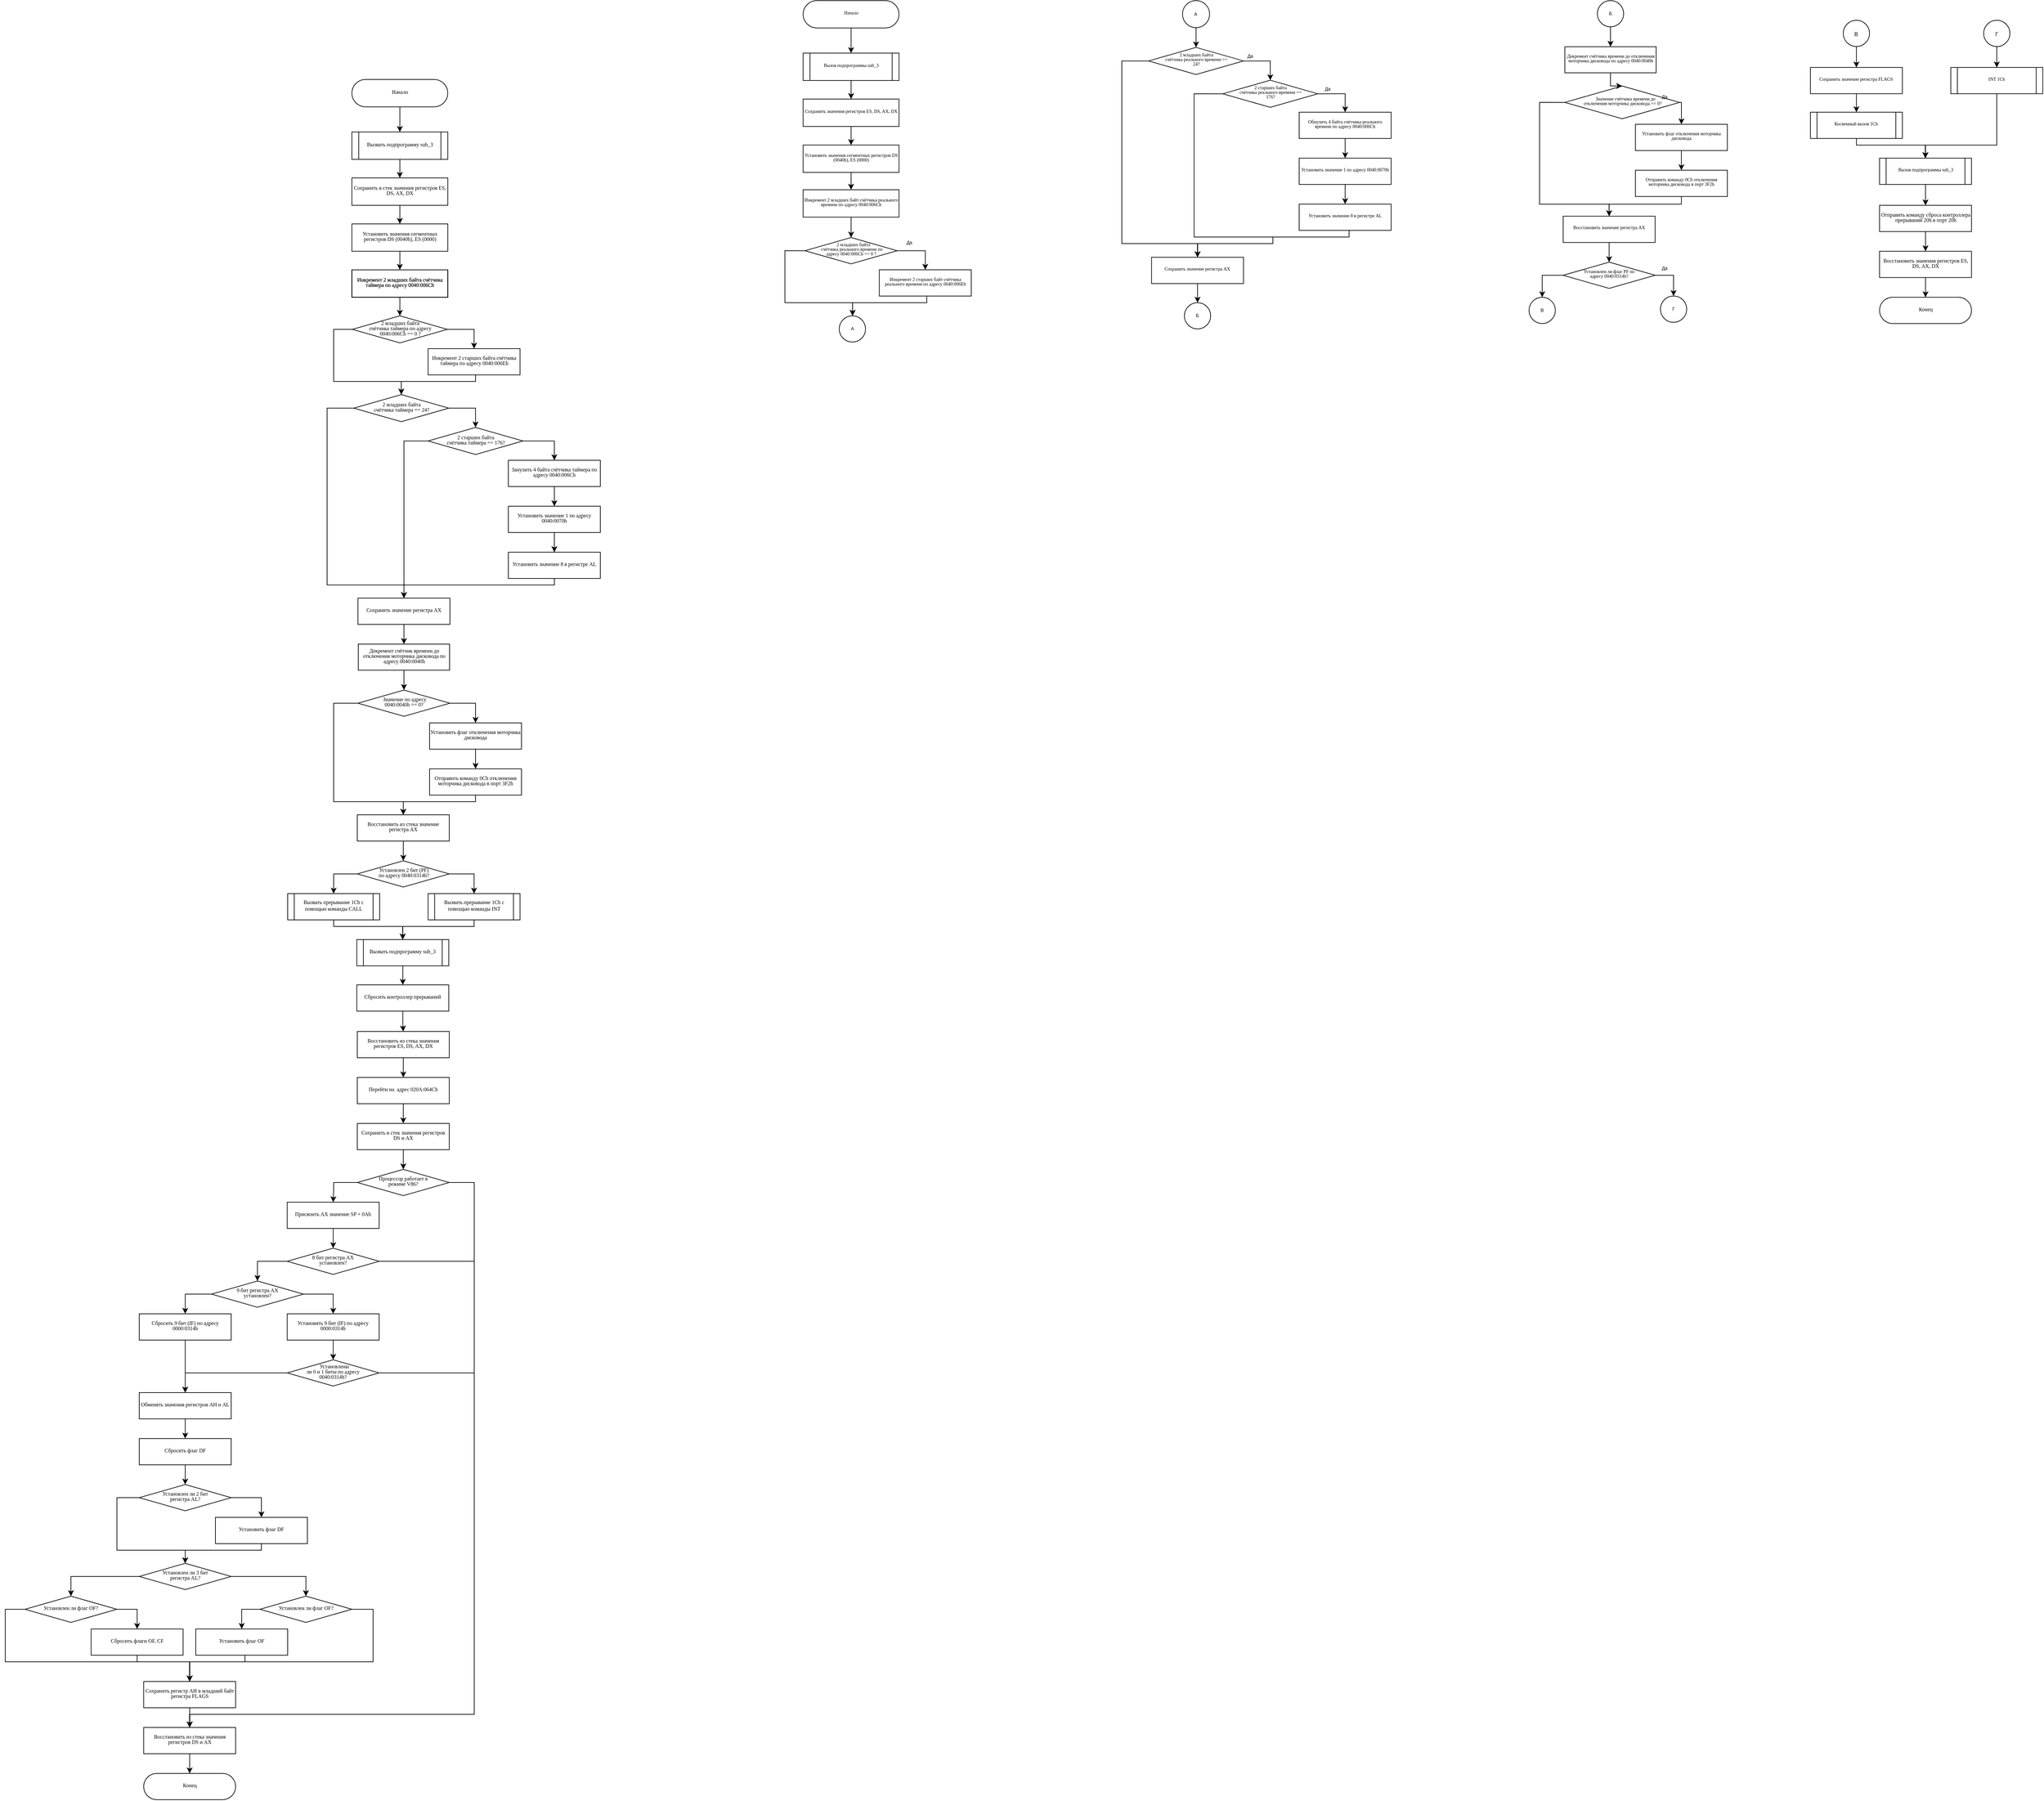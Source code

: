 <mxfile version="12.6.5" type="device" pages="3"><diagram id="Kqhuzc1SFH5KUycVq5XX" name="Страница 1"><mxGraphModel dx="883" dy="1208" grid="1" gridSize="10" guides="1" tooltips="1" connect="1" arrows="1" fold="1" page="1" pageScale="1" pageWidth="827" pageHeight="1169" math="0" shadow="0"><root><mxCell id="0"/><mxCell id="1" parent="0"/><mxCell id="ma4mcNa-8JecVcdKFcta-56" style="edgeStyle=orthogonalEdgeStyle;rounded=0;orthogonalLoop=1;jettySize=auto;html=1;entryX=0.5;entryY=0;entryDx=0;entryDy=0;fontSize=8;" parent="1" source="QDwJfmmL9gUy8W5t26Qo-1" target="QDwJfmmL9gUy8W5t26Qo-3" edge="1"><mxGeometry relative="1" as="geometry"/></mxCell><mxCell id="QDwJfmmL9gUy8W5t26Qo-1" value="&lt;p style=&quot;line-height: 1; font-size: 8px;&quot;&gt;Начало&lt;/p&gt;" style="shape=stencil(vZXxboMgEMafhj9dUNwDLG57j9NelRTBIKv27YegWdHq1s3OmJD7Dn/3nZyRsKytoEGSUAk1EvZKkiTHkku7WrHySkp92PkwnmJoGyyMF8+gOeQCfaY1Wp2w4wczIrisUHMzZNkboS92z3CzrFBSWghXsg0yV3kLAy7ts7T3sLH8JYgay6/RoB5NepUk7z/HPj0/Bhw/yG+Indzv7nc/cOg4ftTB7QaOf49lmVXWhptlORSnUqsPebhp5siFKJRQ2oZ+dbVIwuh4bTfTwPDhLRJTulZn/OpydizpJntCgC5WCWOkZ1l9CWMBusTIgqKjgDJ4m22H2CzlPoKet5FWBoaXGlTbtiu4vOo4vm34jo7nhPQPPdN/6fmuU3bTuxgip65Mrp1ZpfGbkfa/hY2qqxtc6UUFp/o/mBM+AQ==);whiteSpace=wrap;html=1;aspect=fixed;fontFamily=Times New Roman;fontSize=8;spacingBottom=4;" parent="1" vertex="1"><mxGeometry x="327.75" y="-210" width="146" height="41.71" as="geometry"/></mxCell><mxCell id="ma4mcNa-8JecVcdKFcta-55" style="edgeStyle=orthogonalEdgeStyle;rounded=0;orthogonalLoop=1;jettySize=auto;html=1;entryX=0.5;entryY=0;entryDx=0;entryDy=0;fontSize=8;" parent="1" source="QDwJfmmL9gUy8W5t26Qo-3" target="QDwJfmmL9gUy8W5t26Qo-4" edge="1"><mxGeometry relative="1" as="geometry"/></mxCell><mxCell id="QDwJfmmL9gUy8W5t26Qo-3" value="Вызвать подпрограмму sub_3" style="shape=stencil(tVVRboQgED0Nvw1Ce4DGtvdg2Wkli0CA7ra37wiSrFHcdqvGxMx78uYN4yDhbeiEA8KoET0Q/kIYcx6ctxJCwACZLsOPNIeXHDYlFsGBjBk8C6/EQUNmQvT2BBd1jKOEMh14FQeWvxL6jO8MN2+lNQZFlDVhwlzxKCaUwbX0K4uN6b8nkUP9HiL40WRGCXv7vezD0z7CzU5+p7LF/eZ+txOeOm72atxmws39srxFpPZx8/Yg5OnD209zXDTzrrSWVluPYX6mXIRxOl7rxTgxDN6MKLQfxnZ9nG6Mfi0x4rPcCa0UjKVaDzd2Ip8m95fb2zNcNXWx3mXpoqCVqSus70nFBP+/C/4XG8utKVx1h9OyWYsSmn8fCfgB);whiteSpace=wrap;html=1;aspect=fixed;fontFamily=Times New Roman;fontSize=8;spacingBottom=4;rounded=0;shadow=0;sketch=0;spacingLeft=10;spacingRight=10;" parent="1" vertex="1"><mxGeometry x="327.75" y="-130" width="146" height="41.71" as="geometry"/></mxCell><mxCell id="ma4mcNa-8JecVcdKFcta-54" style="edgeStyle=orthogonalEdgeStyle;rounded=0;orthogonalLoop=1;jettySize=auto;html=1;entryX=0.5;entryY=0;entryDx=0;entryDy=0;fontSize=8;" parent="1" source="QDwJfmmL9gUy8W5t26Qo-4" target="QDwJfmmL9gUy8W5t26Qo-24" edge="1"><mxGeometry relative="1" as="geometry"/></mxCell><mxCell id="QDwJfmmL9gUy8W5t26Qo-4" value="&lt;p style=&quot;line-height: 1; font-size: 8px;&quot;&gt;Сохранить в стек значения регистров ES, DS, AX, DX&lt;/p&gt;" style="shape=stencil(tVTRboMwDPyavFYh2T5gYtt/pKlXotIkcrJ1/fuaGKQiBq0mQEjgu3B3Bhyh69SYCEJJb84g9LtQKmKwkBLdEdww9iK5vHBZDbVJEWxm8MegM/sWmEkZwwku7pB7CecbQJc7Vn8I+UZrulPXNnhPIi74NGLueBIzztOz8pfFevvrqIqkf4YM2IdkVKjP52V3r9sIVxvlHcsO6VfPu57wOHG11YdbTbj6v6yuCZn7uXW9N/Z0xPDtD3+G+XJta0MbkEq+Fi+htOyP5Wai6QZvQgw0dmO7PE4PRn/OmPCJd0FnGqZWA8KDN8G7yYLr7IJiPXEoKG99BbgB);whiteSpace=wrap;html=1;aspect=fixed;fontFamily=Times New Roman;fontSize=8;spacingBottom=4;" parent="1" vertex="1"><mxGeometry x="327.75" y="-60" width="146" height="41.71" as="geometry"/></mxCell><mxCell id="QDwJfmmL9gUy8W5t26Qo-6" value="&lt;p style=&quot;line-height: 1; font-size: 8px;&quot;&gt;Инкремент 2 младших байта счётчика таймера по адресу 0040:006Ch&lt;/p&gt;" style="shape=stencil(tVTRboMwDPyavFYh2T5gYtt/pKlXotIkcrJ1/fuaGKQiBq0mQEjgu3B3Bhyh69SYCEJJb84g9LtQKmKwkBLdEdww9iK5vHBZDbVJEWxm8MegM/sWmEkZwwku7pB7CecbQJc7Vn8I+UZrulPXNnhPIi74NGLueBIzztOz8pfFevvrqIqkf4YM2IdkVKjP52V3r9sIVxvlHcsO6VfPu57wOHG11YdbTbj6v6yuCZn7uXW9N/Z0xPDtD3+G+XJta0MbkEq+Fi+htOyP5Wai6QZvQgw0dmO7PE4PRn/OmPCJd0FnGqZWA8KDN8G7yYLr7IJiPXEoKG99BbgB);whiteSpace=wrap;html=1;aspect=fixed;fontFamily=Times New Roman;fontSize=8;spacingBottom=4;" parent="1" vertex="1"><mxGeometry x="327.75" y="80" width="146" height="41.71" as="geometry"/></mxCell><mxCell id="ma4mcNa-8JecVcdKFcta-49" style="edgeStyle=orthogonalEdgeStyle;rounded=0;orthogonalLoop=1;jettySize=auto;html=1;entryX=0.5;entryY=0;entryDx=0;entryDy=0;fontSize=8;" parent="1" source="QDwJfmmL9gUy8W5t26Qo-8" target="ma4mcNa-8JecVcdKFcta-14" edge="1"><mxGeometry relative="1" as="geometry"><Array as="points"><mxPoint x="516" y="250"/><mxPoint x="403" y="250"/></Array></mxGeometry></mxCell><mxCell id="QDwJfmmL9gUy8W5t26Qo-8" value="&lt;p style=&quot;line-height: 1; font-size: 8px;&quot;&gt;Инкремент 2 старших байта счётчика таймера по адресу 0040:006Eh&lt;/p&gt;" style="shape=stencil(tVTRboMwDPyavFYh2T5gYtt/pKlXotIkcrJ1/fuaGKQiBq0mQEjgu3B3Bhyh69SYCEJJb84g9LtQKmKwkBLdEdww9iK5vHBZDbVJEWxm8MegM/sWmEkZwwku7pB7CecbQJc7Vn8I+UZrulPXNnhPIi74NGLueBIzztOz8pfFevvrqIqkf4YM2IdkVKjP52V3r9sIVxvlHcsO6VfPu57wOHG11YdbTbj6v6yuCZn7uXW9N/Z0xPDtD3+G+XJta0MbkEq+Fi+htOyP5Wai6QZvQgw0dmO7PE4PRn/OmPCJd0FnGqZWA8KDN8G7yYLr7IJiPXEoKG99BbgB);whiteSpace=wrap;html=1;aspect=fixed;fontFamily=Times New Roman;fontSize=8;spacingBottom=4;" parent="1" vertex="1"><mxGeometry x="443.75" y="200" width="140" height="40" as="geometry"/></mxCell><mxCell id="ma4mcNa-8JecVcdKFcta-44" style="edgeStyle=orthogonalEdgeStyle;rounded=0;orthogonalLoop=1;jettySize=auto;html=1;entryX=0.5;entryY=0;entryDx=0;entryDy=0;fontSize=8;" parent="1" source="QDwJfmmL9gUy8W5t26Qo-10" target="QDwJfmmL9gUy8W5t26Qo-11" edge="1"><mxGeometry relative="1" as="geometry"/></mxCell><mxCell id="QDwJfmmL9gUy8W5t26Qo-10" value="&lt;p style=&quot;line-height: 1; font-size: 8px;&quot;&gt;Занулить 4 байта счётчика таймера по адресу 0040:006Ch&lt;/p&gt;" style="shape=stencil(tVTRboMwDPyavFYh2T5gYtt/pKlXotIkcrJ1/fuaGKQiBq0mQEjgu3B3Bhyh69SYCEJJb84g9LtQKmKwkBLdEdww9iK5vHBZDbVJEWxm8MegM/sWmEkZwwku7pB7CecbQJc7Vn8I+UZrulPXNnhPIi74NGLueBIzztOz8pfFevvrqIqkf4YM2IdkVKjP52V3r9sIVxvlHcsO6VfPu57wOHG11YdbTbj6v6yuCZn7uXW9N/Z0xPDtD3+G+XJta0MbkEq+Fi+htOyP5Wai6QZvQgw0dmO7PE4PRn/OmPCJd0FnGqZWA8KDN8G7yYLr7IJiPXEoKG99BbgB);whiteSpace=wrap;html=1;aspect=fixed;fontFamily=Times New Roman;fontSize=8;spacingBottom=4;" parent="1" vertex="1"><mxGeometry x="566" y="370" width="140" height="40" as="geometry"/></mxCell><mxCell id="ma4mcNa-8JecVcdKFcta-43" style="edgeStyle=orthogonalEdgeStyle;rounded=0;orthogonalLoop=1;jettySize=auto;html=1;entryX=0.5;entryY=0;entryDx=0;entryDy=0;fontSize=8;" parent="1" source="QDwJfmmL9gUy8W5t26Qo-11" target="QDwJfmmL9gUy8W5t26Qo-25" edge="1"><mxGeometry relative="1" as="geometry"/></mxCell><mxCell id="QDwJfmmL9gUy8W5t26Qo-11" value="&lt;p style=&quot;line-height: 1; font-size: 8px;&quot;&gt;Установить значение 1 по адресу 0040:0070h&lt;/p&gt;" style="shape=stencil(tVTRboMwDPyavFYh2T5gYtt/pKlXotIkcrJ1/fuaGKQiBq0mQEjgu3B3Bhyh69SYCEJJb84g9LtQKmKwkBLdEdww9iK5vHBZDbVJEWxm8MegM/sWmEkZwwku7pB7CecbQJc7Vn8I+UZrulPXNnhPIi74NGLueBIzztOz8pfFevvrqIqkf4YM2IdkVKjP52V3r9sIVxvlHcsO6VfPu57wOHG11YdbTbj6v6yuCZn7uXW9N/Z0xPDtD3+G+XJta0MbkEq+Fi+htOyP5Wai6QZvQgw0dmO7PE4PRn/OmPCJd0FnGqZWA8KDN8G7yYLr7IJiPXEoKG99BbgB);whiteSpace=wrap;html=1;aspect=fixed;fontFamily=Times New Roman;fontSize=8;spacingBottom=4;" parent="1" vertex="1"><mxGeometry x="566" y="440" width="140" height="40" as="geometry"/></mxCell><mxCell id="ma4mcNa-8JecVcdKFcta-40" style="edgeStyle=orthogonalEdgeStyle;rounded=0;orthogonalLoop=1;jettySize=auto;html=1;entryX=0.5;entryY=0;entryDx=0;entryDy=0;fontSize=8;" parent="1" source="QDwJfmmL9gUy8W5t26Qo-12" target="QDwJfmmL9gUy8W5t26Qo-13" edge="1"><mxGeometry relative="1" as="geometry"/></mxCell><mxCell id="QDwJfmmL9gUy8W5t26Qo-12" value="&lt;p style=&quot;line-height: 1; font-size: 8px;&quot;&gt;Декремент счётчик времени до отключения моторчика дисковода по адресу 0040:0040h&lt;/p&gt;" style="shape=stencil(tVTRboMwDPyavFYh2T5gYtt/pKlXotIkcrJ1/fuaGKQiBq0mQEjgu3B3Bhyh69SYCEJJb84g9LtQKmKwkBLdEdww9iK5vHBZDbVJEWxm8MegM/sWmEkZwwku7pB7CecbQJc7Vn8I+UZrulPXNnhPIi74NGLueBIzztOz8pfFevvrqIqkf4YM2IdkVKjP52V3r9sIVxvlHcsO6VfPu57wOHG11YdbTbj6v6yuCZn7uXW9N/Z0xPDtD3+G+XJta0MbkEq+Fi+htOyP5Wai6QZvQgw0dmO7PE4PRn/OmPCJd0FnGqZWA8KDN8G7yYLr7IJiPXEoKG99BbgB);whiteSpace=wrap;html=1;aspect=fixed;fontFamily=Times New Roman;fontSize=8;spacingBottom=4;" parent="1" vertex="1"><mxGeometry x="337.5" y="650" width="139" height="39.71" as="geometry"/></mxCell><mxCell id="ma4mcNa-8JecVcdKFcta-36" style="edgeStyle=orthogonalEdgeStyle;rounded=0;orthogonalLoop=1;jettySize=auto;html=1;entryX=0.5;entryY=0;entryDx=0;entryDy=0;fontSize=8;" parent="1" source="QDwJfmmL9gUy8W5t26Qo-13" target="QDwJfmmL9gUy8W5t26Qo-14" edge="1"><mxGeometry relative="1" as="geometry"><Array as="points"><mxPoint x="516" y="740"/></Array></mxGeometry></mxCell><mxCell id="ma4mcNa-8JecVcdKFcta-39" style="edgeStyle=orthogonalEdgeStyle;rounded=0;orthogonalLoop=1;jettySize=auto;html=1;fontSize=8;entryX=0.5;entryY=0;entryDx=0;entryDy=0;" parent="1" source="QDwJfmmL9gUy8W5t26Qo-13" target="QDwJfmmL9gUy8W5t26Qo-27" edge="1"><mxGeometry relative="1" as="geometry"><mxPoint x="406" y="970" as="targetPoint"/><Array as="points"><mxPoint x="300" y="740"/><mxPoint x="300" y="890"/><mxPoint x="406" y="890"/></Array></mxGeometry></mxCell><mxCell id="QDwJfmmL9gUy8W5t26Qo-13" value="&lt;p style=&quot;line-height: 1; font-size: 8px;&quot;&gt;&lt;font style=&quot;font-size: 8px;&quot;&gt;&amp;nbsp;Значение по адресу 0040:0040h == 0?&lt;/font&gt;&lt;br style=&quot;font-size: 8px;&quot;&gt;&lt;/p&gt;" style="shape=stencil(tZTdboQgEIWfhtsGYZu9bmz7HixOK1kEA3S3ffsdAdu1/rQxakx0zuA3B0YgvPS1aIEwakQDhD8TxiqQyitr8BX1OokHmsJrCos+Fr4FGZJ4EU6Jk4aU8cHZM1xVFTJCmRqcCl2WvxD6hGO6m5fSGoMQLOkHmbs8woQy+C39TLBc/msQtchvIIDLJpNK2Ov/sQ+P+4CLnfwOsb37zf1uBx46LvZq3GbgYj2Wl6jM/dy8PAl5fnf2w1STZt6U1tJq6zBMz1iLME7ztTyZVnQbb5To0429wM8sj5P7aRrdE7Qyd4TvEyEj1jB+uTisQKwxIbX1sLCSqI8WM6ozHcTeWQd/tDYdjwtVZwfE0qMKUU2HeRRu);whiteSpace=wrap;html=1;aspect=fixed;fontFamily=Times New Roman;fontSize=8;spacingBottom=4;rounded=0;shadow=0;sketch=0;spacingLeft=20;spacingRight=20;" parent="1" vertex="1"><mxGeometry x="337" y="720" width="140" height="40" as="geometry"/></mxCell><mxCell id="ma4mcNa-8JecVcdKFcta-37" style="edgeStyle=orthogonalEdgeStyle;rounded=0;orthogonalLoop=1;jettySize=auto;html=1;entryX=0.5;entryY=0;entryDx=0;entryDy=0;fontSize=8;" parent="1" source="QDwJfmmL9gUy8W5t26Qo-14" target="QDwJfmmL9gUy8W5t26Qo-15" edge="1"><mxGeometry relative="1" as="geometry"/></mxCell><mxCell id="QDwJfmmL9gUy8W5t26Qo-14" value="&lt;p style=&quot;line-height: 1; font-size: 8px;&quot;&gt;Установить флаг отключения моторчика дисковода&lt;/p&gt;" style="shape=stencil(tVTRboMwDPyavFYh2T5gYtt/pKlXotIkcrJ1/fuaGKQiBq0mQEjgu3B3Bhyh69SYCEJJb84g9LtQKmKwkBLdEdww9iK5vHBZDbVJEWxm8MegM/sWmEkZwwku7pB7CecbQJc7Vn8I+UZrulPXNnhPIi74NGLueBIzztOz8pfFevvrqIqkf4YM2IdkVKjP52V3r9sIVxvlHcsO6VfPu57wOHG11YdbTbj6v6yuCZn7uXW9N/Z0xPDtD3+G+XJta0MbkEq+Fi+htOyP5Wai6QZvQgw0dmO7PE4PRn/OmPCJd0FnGqZWA8KDN8G7yYLr7IJiPXEoKG99BbgB);whiteSpace=wrap;html=1;aspect=fixed;fontFamily=Times New Roman;fontSize=8;spacingBottom=4;" parent="1" vertex="1"><mxGeometry x="446" y="770" width="140" height="40" as="geometry"/></mxCell><mxCell id="ma4mcNa-8JecVcdKFcta-38" style="edgeStyle=orthogonalEdgeStyle;rounded=0;orthogonalLoop=1;jettySize=auto;html=1;entryX=0.5;entryY=0;entryDx=0;entryDy=0;fontSize=8;" parent="1" source="QDwJfmmL9gUy8W5t26Qo-15" target="QDwJfmmL9gUy8W5t26Qo-27" edge="1"><mxGeometry relative="1" as="geometry"><Array as="points"><mxPoint x="516" y="890"/><mxPoint x="406" y="890"/></Array></mxGeometry></mxCell><mxCell id="QDwJfmmL9gUy8W5t26Qo-15" value="&lt;p style=&quot;line-height: 1; font-size: 8px;&quot;&gt;Отправить команду 0Ch отключения моторчика дисковода в порт 3F2h&lt;/p&gt;" style="shape=stencil(tVTRboMwDPyavFYh2T5gYtt/pKlXotIkcrJ1/fuaGKQiBq0mQEjgu3B3Bhyh69SYCEJJb84g9LtQKmKwkBLdEdww9iK5vHBZDbVJEWxm8MegM/sWmEkZwwku7pB7CecbQJc7Vn8I+UZrulPXNnhPIi74NGLueBIzztOz8pfFevvrqIqkf4YM2IdkVKjP52V3r9sIVxvlHcsO6VfPu57wOHG11YdbTbj6v6yuCZn7uXW9N/Z0xPDtD3+G+XJta0MbkEq+Fi+htOyP5Wai6QZvQgw0dmO7PE4PRn/OmPCJd0FnGqZWA8KDN8G7yYLr7IJiPXEoKG99BbgB);whiteSpace=wrap;html=1;aspect=fixed;fontFamily=Times New Roman;fontSize=8;spacingBottom=4;" parent="1" vertex="1"><mxGeometry x="446" y="840" width="140" height="40" as="geometry"/></mxCell><mxCell id="ma4mcNa-8JecVcdKFcta-33" style="edgeStyle=orthogonalEdgeStyle;rounded=0;orthogonalLoop=1;jettySize=auto;html=1;entryX=0.5;entryY=0;entryDx=0;entryDy=0;fontSize=8;" parent="1" source="QDwJfmmL9gUy8W5t26Qo-16" target="QDwJfmmL9gUy8W5t26Qo-19" edge="1"><mxGeometry relative="1" as="geometry"><Array as="points"><mxPoint x="300" y="1000"/></Array></mxGeometry></mxCell><mxCell id="ma4mcNa-8JecVcdKFcta-34" style="edgeStyle=orthogonalEdgeStyle;rounded=0;orthogonalLoop=1;jettySize=auto;html=1;entryX=0.5;entryY=0;entryDx=0;entryDy=0;fontSize=8;" parent="1" source="QDwJfmmL9gUy8W5t26Qo-16" target="QDwJfmmL9gUy8W5t26Qo-18" edge="1"><mxGeometry relative="1" as="geometry"><Array as="points"><mxPoint x="514" y="1000"/></Array></mxGeometry></mxCell><mxCell id="QDwJfmmL9gUy8W5t26Qo-16" value="&lt;p style=&quot;line-height: 1; font-size: 8px;&quot;&gt;&lt;font style=&quot;font-size: 8px;&quot;&gt;&amp;nbsp; &amp;nbsp; &amp;nbsp; Установлен 2 бит (PF)&amp;nbsp; &amp;nbsp; &amp;nbsp; &amp;nbsp;по адресу 0040:0314h?&lt;/font&gt;&lt;/p&gt;" style="shape=stencil(tZTdboQgEIWfhtsGYZu9bmz7HixOK1kEA3S3ffsdAdu1/rQxakx0zuA3B0YgvPS1aIEwakQDhD8TxiqQyitr8BX1OokHmsJrCos+Fr4FGZJ4EU6Jk4aU8cHZM1xVFTJCmRqcCl2WvxD6hGO6m5fSGoMQLOkHmbs8woQy+C39TLBc/msQtchvIIDLJpNK2Ov/sQ+P+4CLnfwOsb37zf1uBx46LvZq3GbgYj2Wl6jM/dy8PAl5fnf2w1STZt6U1tJq6zBMz1iLME7ztTyZVnQbb5To0429wM8sj5P7aRrdE7Qyd4TvEyEj1jB+uTisQKwxIbX1sLCSqI8WM6ozHcTeWQd/tDYdjwtVZwfE0qMKUU2HeRRu);whiteSpace=wrap;html=1;aspect=fixed;fontFamily=Times New Roman;fontSize=8;spacingBottom=4;rounded=0;shadow=0;sketch=0;spacingLeft=20;spacingRight=20;" parent="1" vertex="1"><mxGeometry x="336" y="980" width="140" height="40" as="geometry"/></mxCell><mxCell id="ma4mcNa-8JecVcdKFcta-58" style="edgeStyle=orthogonalEdgeStyle;rounded=0;orthogonalLoop=1;jettySize=auto;html=1;fontSize=8;" parent="1" source="QDwJfmmL9gUy8W5t26Qo-18" target="QDwJfmmL9gUy8W5t26Qo-21" edge="1"><mxGeometry relative="1" as="geometry"><Array as="points"><mxPoint x="514" y="1080"/><mxPoint x="405" y="1080"/></Array></mxGeometry></mxCell><mxCell id="QDwJfmmL9gUy8W5t26Qo-18" value="Вызвать прерывание 1Ch с помощью команды INT" style="shape=stencil(tVVRboQgED0Nvw1Ce4DGtvdg2Wkli0CA7ra37wiSrFHcdqvGxMx78uYN4yDhbeiEA8KoET0Q/kIYcx6ctxJCwACZLsOPNIeXHDYlFsGBjBk8C6/EQUNmQvT2BBd1jKOEMh14FQeWvxL6jO8MN2+lNQZFlDVhwlzxKCaUwbX0K4uN6b8nkUP9HiL40WRGCXv7vezD0z7CzU5+p7LF/eZ+txOeOm72atxmws39srxFpPZx8/Yg5OnD209zXDTzrrSWVluPYX6mXIRxOl7rxTgxDN6MKLQfxnZ9nG6Mfi0x4rPcCa0UjKVaDzd2Ip8m95fb2zNcNXWx3mXpoqCVqSus70nFBP+/C/4XG8utKVx1h9OyWYsSmn8fCfgB);whiteSpace=wrap;html=1;aspect=fixed;fontFamily=Times New Roman;fontSize=8;spacingBottom=4;rounded=0;shadow=0;sketch=0;spacingLeft=10;spacingRight=10;" parent="1" vertex="1"><mxGeometry x="443.75" y="1030" width="140" height="40" as="geometry"/></mxCell><mxCell id="ma4mcNa-8JecVcdKFcta-57" style="edgeStyle=orthogonalEdgeStyle;rounded=0;orthogonalLoop=1;jettySize=auto;html=1;entryX=0.5;entryY=0;entryDx=0;entryDy=0;fontSize=8;" parent="1" source="QDwJfmmL9gUy8W5t26Qo-19" target="QDwJfmmL9gUy8W5t26Qo-21" edge="1"><mxGeometry relative="1" as="geometry"><Array as="points"><mxPoint x="300" y="1080"/><mxPoint x="405" y="1080"/></Array></mxGeometry></mxCell><mxCell id="QDwJfmmL9gUy8W5t26Qo-19" value="Вызвать прерывание 1Ch с помощью команды CALL" style="shape=stencil(tVVRboQgED0Nvw1Ce4DGtvdg2Wkli0CA7ra37wiSrFHcdqvGxMx78uYN4yDhbeiEA8KoET0Q/kIYcx6ctxJCwACZLsOPNIeXHDYlFsGBjBk8C6/EQUNmQvT2BBd1jKOEMh14FQeWvxL6jO8MN2+lNQZFlDVhwlzxKCaUwbX0K4uN6b8nkUP9HiL40WRGCXv7vezD0z7CzU5+p7LF/eZ+txOeOm72atxmws39srxFpPZx8/Yg5OnD209zXDTzrrSWVluPYX6mXIRxOl7rxTgxDN6MKLQfxnZ9nG6Mfi0x4rPcCa0UjKVaDzd2Ip8m95fb2zNcNXWx3mXpoqCVqSus70nFBP+/C/4XG8utKVx1h9OyWYsSmn8fCfgB);whiteSpace=wrap;html=1;aspect=fixed;fontFamily=Times New Roman;fontSize=8;spacingBottom=4;rounded=0;shadow=0;sketch=0;spacingLeft=10;spacingRight=10;" parent="1" vertex="1"><mxGeometry x="230" y="1030" width="140" height="40" as="geometry"/></mxCell><mxCell id="ma4mcNa-8JecVcdKFcta-32" style="edgeStyle=orthogonalEdgeStyle;rounded=0;orthogonalLoop=1;jettySize=auto;html=1;entryX=0.5;entryY=0;entryDx=0;entryDy=0;fontSize=8;" parent="1" source="QDwJfmmL9gUy8W5t26Qo-21" target="QDwJfmmL9gUy8W5t26Qo-22" edge="1"><mxGeometry relative="1" as="geometry"/></mxCell><mxCell id="QDwJfmmL9gUy8W5t26Qo-21" value="Вызвать подпрограмму sub_3" style="shape=stencil(tVVRboQgED0Nvw1Ce4DGtvdg2Wkli0CA7ra37wiSrFHcdqvGxMx78uYN4yDhbeiEA8KoET0Q/kIYcx6ctxJCwACZLsOPNIeXHDYlFsGBjBk8C6/EQUNmQvT2BBd1jKOEMh14FQeWvxL6jO8MN2+lNQZFlDVhwlzxKCaUwbX0K4uN6b8nkUP9HiL40WRGCXv7vezD0z7CzU5+p7LF/eZ+txOeOm72atxmws39srxFpPZx8/Yg5OnD209zXDTzrrSWVluPYX6mXIRxOl7rxTgxDN6MKLQfxnZ9nG6Mfi0x4rPcCa0UjKVaDzd2Ip8m95fb2zNcNXWx3mXpoqCVqSus70nFBP+/C/4XG8utKVx1h9OyWYsSmn8fCfgB);whiteSpace=wrap;html=1;aspect=fixed;fontFamily=Times New Roman;fontSize=8;spacingBottom=4;rounded=0;shadow=0;sketch=0;spacingLeft=10;spacingRight=10;" parent="1" vertex="1"><mxGeometry x="335.25" y="1100" width="140" height="40" as="geometry"/></mxCell><mxCell id="ma4mcNa-8JecVcdKFcta-31" style="edgeStyle=orthogonalEdgeStyle;rounded=0;orthogonalLoop=1;jettySize=auto;html=1;entryX=0.5;entryY=0;entryDx=0;entryDy=0;fontSize=8;" parent="1" source="QDwJfmmL9gUy8W5t26Qo-22" target="QDwJfmmL9gUy8W5t26Qo-23" edge="1"><mxGeometry relative="1" as="geometry"/></mxCell><mxCell id="QDwJfmmL9gUy8W5t26Qo-22" value="&lt;p style=&quot;line-height: 1; font-size: 8px;&quot;&gt;Сбросить контроллер прерываний&lt;/p&gt;" style="shape=stencil(tVTRboMwDPyavFYh2T5gYtt/pKlXotIkcrJ1/fuaGKQiBq0mQEjgu3B3Bhyh69SYCEJJb84g9LtQKmKwkBLdEdww9iK5vHBZDbVJEWxm8MegM/sWmEkZwwku7pB7CecbQJc7Vn8I+UZrulPXNnhPIi74NGLueBIzztOz8pfFevvrqIqkf4YM2IdkVKjP52V3r9sIVxvlHcsO6VfPu57wOHG11YdbTbj6v6yuCZn7uXW9N/Z0xPDtD3+G+XJta0MbkEq+Fi+htOyP5Wai6QZvQgw0dmO7PE4PRn/OmPCJd0FnGqZWA8KDN8G7yYLr7IJiPXEoKG99BbgB);whiteSpace=wrap;html=1;aspect=fixed;fontFamily=Times New Roman;fontSize=8;spacingBottom=4;" parent="1" vertex="1"><mxGeometry x="335.25" y="1169" width="140" height="40" as="geometry"/></mxCell><mxCell id="RJBo8c4zO3BuUmwKjxPN-2" style="edgeStyle=orthogonalEdgeStyle;rounded=0;orthogonalLoop=1;jettySize=auto;html=1;entryX=0.5;entryY=0;entryDx=0;entryDy=0;" parent="1" source="QDwJfmmL9gUy8W5t26Qo-23" target="RJBo8c4zO3BuUmwKjxPN-1" edge="1"><mxGeometry relative="1" as="geometry"/></mxCell><mxCell id="QDwJfmmL9gUy8W5t26Qo-23" value="&lt;p style=&quot;line-height: 1; font-size: 8px;&quot;&gt;Восстановить из стека значения регистров ES, DS, AX, DX&lt;/p&gt;" style="shape=stencil(tVTRboMwDPyavFYh2T5gYtt/pKlXotIkcrJ1/fuaGKQiBq0mQEjgu3B3Bhyh69SYCEJJb84g9LtQKmKwkBLdEdww9iK5vHBZDbVJEWxm8MegM/sWmEkZwwku7pB7CecbQJc7Vn8I+UZrulPXNnhPIi74NGLueBIzztOz8pfFevvrqIqkf4YM2IdkVKjP52V3r9sIVxvlHcsO6VfPu57wOHG11YdbTbj6v6yuCZn7uXW9N/Z0xPDtD3+G+XJta0MbkEq+Fi+htOyP5Wai6QZvQgw0dmO7PE4PRn/OmPCJd0FnGqZWA8KDN8G7yYLr7IJiPXEoKG99BbgB);whiteSpace=wrap;html=1;aspect=fixed;fontFamily=Times New Roman;fontSize=8;spacingBottom=4;" parent="1" vertex="1"><mxGeometry x="336" y="1240" width="140" height="40" as="geometry"/></mxCell><mxCell id="ma4mcNa-8JecVcdKFcta-53" style="edgeStyle=orthogonalEdgeStyle;rounded=0;orthogonalLoop=1;jettySize=auto;html=1;entryX=0.5;entryY=0;entryDx=0;entryDy=0;fontSize=8;" parent="1" source="QDwJfmmL9gUy8W5t26Qo-24" target="ma4mcNa-8JecVcdKFcta-9" edge="1"><mxGeometry relative="1" as="geometry"/></mxCell><mxCell id="QDwJfmmL9gUy8W5t26Qo-24" value="&lt;p style=&quot;line-height: 1; font-size: 8px;&quot;&gt;Установить значения сегментных регистров DS (0040h), ES (0000)&lt;/p&gt;" style="shape=stencil(tVTRboMwDPyavFYh2T5gYtt/pKlXotIkcrJ1/fuaGKQiBq0mQEjgu3B3Bhyh69SYCEJJb84g9LtQKmKwkBLdEdww9iK5vHBZDbVJEWxm8MegM/sWmEkZwwku7pB7CecbQJc7Vn8I+UZrulPXNnhPIi74NGLueBIzztOz8pfFevvrqIqkf4YM2IdkVKjP52V3r9sIVxvlHcsO6VfPu57wOHG11YdbTbj6v6yuCZn7uXW9N/Z0xPDtD3+G+XJta0MbkEq+Fi+htOyP5Wai6QZvQgw0dmO7PE4PRn/OmPCJd0FnGqZWA8KDN8G7yYLr7IJiPXEoKG99BbgB);whiteSpace=wrap;html=1;aspect=fixed;fontFamily=Times New Roman;fontSize=8;spacingBottom=4;" parent="1" vertex="1"><mxGeometry x="327.75" y="10" width="146" height="41.71" as="geometry"/></mxCell><mxCell id="ma4mcNa-8JecVcdKFcta-42" style="edgeStyle=orthogonalEdgeStyle;rounded=0;orthogonalLoop=1;jettySize=auto;html=1;entryX=0.5;entryY=0;entryDx=0;entryDy=0;fontSize=8;" parent="1" source="QDwJfmmL9gUy8W5t26Qo-25" target="QDwJfmmL9gUy8W5t26Qo-26" edge="1"><mxGeometry relative="1" as="geometry"><Array as="points"><mxPoint x="636" y="560"/><mxPoint x="407" y="560"/></Array></mxGeometry></mxCell><mxCell id="QDwJfmmL9gUy8W5t26Qo-25" value="&lt;p style=&quot;line-height: 1; font-size: 8px;&quot;&gt;Установить значение 8 в регистре AL&lt;/p&gt;" style="shape=stencil(tVTRboMwDPyavFYh2T5gYtt/pKlXotIkcrJ1/fuaGKQiBq0mQEjgu3B3Bhyh69SYCEJJb84g9LtQKmKwkBLdEdww9iK5vHBZDbVJEWxm8MegM/sWmEkZwwku7pB7CecbQJc7Vn8I+UZrulPXNnhPIi74NGLueBIzztOz8pfFevvrqIqkf4YM2IdkVKjP52V3r9sIVxvlHcsO6VfPu57wOHG11YdbTbj6v6yuCZn7uXW9N/Z0xPDtD3+G+XJta0MbkEq+Fi+htOyP5Wai6QZvQgw0dmO7PE4PRn/OmPCJd0FnGqZWA8KDN8G7yYLr7IJiPXEoKG99BbgB);whiteSpace=wrap;html=1;aspect=fixed;fontFamily=Times New Roman;fontSize=8;spacingBottom=4;" parent="1" vertex="1"><mxGeometry x="566" y="510" width="140" height="40" as="geometry"/></mxCell><mxCell id="ma4mcNa-8JecVcdKFcta-41" style="edgeStyle=orthogonalEdgeStyle;rounded=0;orthogonalLoop=1;jettySize=auto;html=1;entryX=0.5;entryY=0;entryDx=0;entryDy=0;fontSize=8;" parent="1" source="QDwJfmmL9gUy8W5t26Qo-26" target="QDwJfmmL9gUy8W5t26Qo-12" edge="1"><mxGeometry relative="1" as="geometry"/></mxCell><mxCell id="QDwJfmmL9gUy8W5t26Qo-26" value="&lt;p style=&quot;line-height: 1; font-size: 8px;&quot;&gt;Сохранить  значение регистра AX&lt;/p&gt;" style="shape=stencil(tVTRboMwDPyavFYh2T5gYtt/pKlXotIkcrJ1/fuaGKQiBq0mQEjgu3B3Bhyh69SYCEJJb84g9LtQKmKwkBLdEdww9iK5vHBZDbVJEWxm8MegM/sWmEkZwwku7pB7CecbQJc7Vn8I+UZrulPXNnhPIi74NGLueBIzztOz8pfFevvrqIqkf4YM2IdkVKjP52V3r9sIVxvlHcsO6VfPu57wOHG11YdbTbj6v6yuCZn7uXW9N/Z0xPDtD3+G+XJta0MbkEq+Fi+htOyP5Wai6QZvQgw0dmO7PE4PRn/OmPCJd0FnGqZWA8KDN8G7yYLr7IJiPXEoKG99BbgB);whiteSpace=wrap;html=1;aspect=fixed;fontFamily=Times New Roman;fontSize=8;spacingBottom=4;" parent="1" vertex="1"><mxGeometry x="337" y="580" width="140" height="40" as="geometry"/></mxCell><mxCell id="ma4mcNa-8JecVcdKFcta-35" style="edgeStyle=orthogonalEdgeStyle;rounded=0;orthogonalLoop=1;jettySize=auto;html=1;entryX=0.5;entryY=0;entryDx=0;entryDy=0;fontSize=8;" parent="1" source="QDwJfmmL9gUy8W5t26Qo-27" target="QDwJfmmL9gUy8W5t26Qo-16" edge="1"><mxGeometry relative="1" as="geometry"/></mxCell><mxCell id="QDwJfmmL9gUy8W5t26Qo-27" value="&lt;p style=&quot;line-height: 1; font-size: 8px;&quot;&gt;Восстановить из стека значение регистра AX&lt;/p&gt;" style="shape=stencil(tVTRboMwDPyavFYh2T5gYtt/pKlXotIkcrJ1/fuaGKQiBq0mQEjgu3B3Bhyh69SYCEJJb84g9LtQKmKwkBLdEdww9iK5vHBZDbVJEWxm8MegM/sWmEkZwwku7pB7CecbQJc7Vn8I+UZrulPXNnhPIi74NGLueBIzztOz8pfFevvrqIqkf4YM2IdkVKjP52V3r9sIVxvlHcsO6VfPu57wOHG11YdbTbj6v6yuCZn7uXW9N/Z0xPDtD3+G+XJta0MbkEq+Fi+htOyP5Wai6QZvQgw0dmO7PE4PRn/OmPCJd0FnGqZWA8KDN8G7yYLr7IJiPXEoKG99BbgB);whiteSpace=wrap;html=1;aspect=fixed;fontFamily=Times New Roman;fontSize=8;spacingBottom=4;" parent="1" vertex="1"><mxGeometry x="336" y="910" width="140" height="40" as="geometry"/></mxCell><mxCell id="ma4mcNa-8JecVcdKFcta-29" style="edgeStyle=orthogonalEdgeStyle;rounded=0;orthogonalLoop=1;jettySize=auto;html=1;entryX=0.5;entryY=0;entryDx=0;entryDy=0;fontSize=8;" parent="1" source="rFgptDuD-tkwrvEf6_pW-1" target="rFgptDuD-tkwrvEf6_pW-3" edge="1"><mxGeometry relative="1" as="geometry"/></mxCell><mxCell id="rFgptDuD-tkwrvEf6_pW-1" value="&lt;p style=&quot;line-height: 1; font-size: 8px;&quot;&gt;Сохранить в стек значения регистров DS и AX&lt;/p&gt;" style="shape=stencil(tVTRboMwDPyavFYh2T5gYtt/pKlXotIkcrJ1/fuaGKQiBq0mQEjgu3B3Bhyh69SYCEJJb84g9LtQKmKwkBLdEdww9iK5vHBZDbVJEWxm8MegM/sWmEkZwwku7pB7CecbQJc7Vn8I+UZrulPXNnhPIi74NGLueBIzztOz8pfFevvrqIqkf4YM2IdkVKjP52V3r9sIVxvlHcsO6VfPu57wOHG11YdbTbj6v6yuCZn7uXW9N/Z0xPDtD3+G+XJta0MbkEq+Fi+htOyP5Wai6QZvQgw0dmO7PE4PRn/OmPCJd0FnGqZWA8KDN8G7yYLr7IJiPXEoKG99BbgB);whiteSpace=wrap;html=1;aspect=fixed;fontFamily=Times New Roman;fontSize=8;spacingBottom=4;" parent="1" vertex="1"><mxGeometry x="336" y="1380" width="140" height="40" as="geometry"/></mxCell><mxCell id="ma4mcNa-8JecVcdKFcta-22" style="edgeStyle=orthogonalEdgeStyle;rounded=0;orthogonalLoop=1;jettySize=auto;html=1;fontSize=8;entryX=0.5;entryY=0;entryDx=0;entryDy=0;exitX=1;exitY=0.5;exitDx=0;exitDy=0;" parent="1" source="rFgptDuD-tkwrvEf6_pW-3" target="rFgptDuD-tkwrvEf6_pW-16" edge="1"><mxGeometry relative="1" as="geometry"><Array as="points"><mxPoint x="514" y="1470"/><mxPoint x="514" y="2280"/><mxPoint x="81" y="2280"/></Array><mxPoint x="480" y="1470" as="sourcePoint"/><mxPoint x="500" y="1830" as="targetPoint"/></mxGeometry></mxCell><mxCell id="ma4mcNa-8JecVcdKFcta-61" style="edgeStyle=orthogonalEdgeStyle;rounded=0;orthogonalLoop=1;jettySize=auto;html=1;entryX=0.5;entryY=0;entryDx=0;entryDy=0;fontSize=8;exitX=0;exitY=0.5;exitDx=0;exitDy=0;" parent="1" source="rFgptDuD-tkwrvEf6_pW-3" target="rFgptDuD-tkwrvEf6_pW-5" edge="1"><mxGeometry relative="1" as="geometry"><Array as="points"><mxPoint x="300" y="1470"/><mxPoint x="300" y="1480"/><mxPoint x="299" y="1480"/></Array></mxGeometry></mxCell><mxCell id="rFgptDuD-tkwrvEf6_pW-3" value="&lt;p style=&quot;line-height: 1; font-size: 8px;&quot;&gt;&lt;font style=&quot;font-size: 8px;&quot;&gt;Процессор работает в режиме V86?&lt;/font&gt;&lt;br style=&quot;font-size: 8px;&quot;&gt;&lt;/p&gt;" style="shape=stencil(tZTdboQgEIWfhtsGYZu9bmz7HixOK1kEA3S3ffsdAdu1/rQxakx0zuA3B0YgvPS1aIEwakQDhD8TxiqQyitr8BX1OokHmsJrCos+Fr4FGZJ4EU6Jk4aU8cHZM1xVFTJCmRqcCl2WvxD6hGO6m5fSGoMQLOkHmbs8woQy+C39TLBc/msQtchvIIDLJpNK2Ov/sQ+P+4CLnfwOsb37zf1uBx46LvZq3GbgYj2Wl6jM/dy8PAl5fnf2w1STZt6U1tJq6zBMz1iLME7ztTyZVnQbb5To0429wM8sj5P7aRrdE7Qyd4TvEyEj1jB+uTisQKwxIbX1sLCSqI8WM6ozHcTeWQd/tDYdjwtVZwfE0qMKUU2HeRRu);whiteSpace=wrap;html=1;aspect=fixed;fontFamily=Times New Roman;fontSize=8;spacingBottom=4;rounded=0;shadow=0;sketch=0;spacingLeft=20;spacingRight=20;" parent="1" vertex="1"><mxGeometry x="336" y="1450" width="140" height="40" as="geometry"/></mxCell><mxCell id="ma4mcNa-8JecVcdKFcta-16" style="edgeStyle=orthogonalEdgeStyle;rounded=0;orthogonalLoop=1;jettySize=auto;html=1;entryX=0.5;entryY=0;entryDx=0;entryDy=0;fontSize=8;" parent="1" source="rFgptDuD-tkwrvEf6_pW-5" target="rFgptDuD-tkwrvEf6_pW-6" edge="1"><mxGeometry relative="1" as="geometry"/></mxCell><mxCell id="rFgptDuD-tkwrvEf6_pW-5" value="&lt;p style=&quot;line-height: 1; font-size: 8px;&quot;&gt;Присвоить AX значение SP + 0Ah&lt;/p&gt;" style="shape=stencil(tVTRboMwDPyavFYh2T5gYtt/pKlXotIkcrJ1/fuaGKQiBq0mQEjgu3B3Bhyh69SYCEJJb84g9LtQKmKwkBLdEdww9iK5vHBZDbVJEWxm8MegM/sWmEkZwwku7pB7CecbQJc7Vn8I+UZrulPXNnhPIi74NGLueBIzztOz8pfFevvrqIqkf4YM2IdkVKjP52V3r9sIVxvlHcsO6VfPu57wOHG11YdbTbj6v6yuCZn7uXW9N/Z0xPDtD3+G+XJta0MbkEq+Fi+htOyP5Wai6QZvQgw0dmO7PE4PRn/OmPCJd0FnGqZWA8KDN8G7yYLr7IJiPXEoKG99BbgB);whiteSpace=wrap;html=1;aspect=fixed;fontFamily=Times New Roman;fontSize=8;spacingBottom=4;" parent="1" vertex="1"><mxGeometry x="229.25" y="1500" width="140" height="40" as="geometry"/></mxCell><mxCell id="ma4mcNa-8JecVcdKFcta-17" style="edgeStyle=orthogonalEdgeStyle;rounded=0;orthogonalLoop=1;jettySize=auto;html=1;exitX=0;exitY=0.5;exitDx=0;exitDy=0;entryX=0.5;entryY=0;entryDx=0;entryDy=0;fontSize=8;" parent="1" source="rFgptDuD-tkwrvEf6_pW-6" target="rFgptDuD-tkwrvEf6_pW-7" edge="1"><mxGeometry relative="1" as="geometry"/></mxCell><mxCell id="ma4mcNa-8JecVcdKFcta-21" style="edgeStyle=orthogonalEdgeStyle;rounded=0;orthogonalLoop=1;jettySize=auto;html=1;entryX=0.5;entryY=0;entryDx=0;entryDy=0;fontSize=8;" parent="1" source="rFgptDuD-tkwrvEf6_pW-6" target="rFgptDuD-tkwrvEf6_pW-16" edge="1"><mxGeometry relative="1" as="geometry"><Array as="points"><mxPoint x="514" y="1590"/><mxPoint x="514" y="2280"/><mxPoint x="81" y="2280"/></Array><mxPoint x="513.75" y="1790" as="targetPoint"/></mxGeometry></mxCell><mxCell id="rFgptDuD-tkwrvEf6_pW-6" value="&lt;p style=&quot;line-height: 1; font-size: 8px;&quot;&gt;&lt;font style=&quot;font-size: 8px;&quot;&gt;8 бит регистра AX установлен?&lt;/font&gt;&lt;/p&gt;" style="shape=stencil(tZTdboQgEIWfhtsGYZu9bmz7HixOK1kEA3S3ffsdAdu1/rQxakx0zuA3B0YgvPS1aIEwakQDhD8TxiqQyitr8BX1OokHmsJrCos+Fr4FGZJ4EU6Jk4aU8cHZM1xVFTJCmRqcCl2WvxD6hGO6m5fSGoMQLOkHmbs8woQy+C39TLBc/msQtchvIIDLJpNK2Ov/sQ+P+4CLnfwOsb37zf1uBx46LvZq3GbgYj2Wl6jM/dy8PAl5fnf2w1STZt6U1tJq6zBMz1iLME7ztTyZVnQbb5To0429wM8sj5P7aRrdE7Qyd4TvEyEj1jB+uTisQKwxIbX1sLCSqI8WM6ozHcTeWQd/tDYdjwtVZwfE0qMKUU2HeRRu);whiteSpace=wrap;html=1;aspect=fixed;fontFamily=Times New Roman;fontSize=8;spacingBottom=4;rounded=0;shadow=0;sketch=0;spacingLeft=20;spacingRight=20;" parent="1" vertex="1"><mxGeometry x="229.25" y="1570" width="140" height="40" as="geometry"/></mxCell><mxCell id="ma4mcNa-8JecVcdKFcta-18" style="edgeStyle=orthogonalEdgeStyle;rounded=0;orthogonalLoop=1;jettySize=auto;html=1;entryX=0.5;entryY=0;entryDx=0;entryDy=0;fontSize=8;" parent="1" source="rFgptDuD-tkwrvEf6_pW-7" target="rFgptDuD-tkwrvEf6_pW-21" edge="1"><mxGeometry relative="1" as="geometry"><Array as="points"><mxPoint x="74" y="1640"/></Array></mxGeometry></mxCell><mxCell id="ma4mcNa-8JecVcdKFcta-19" style="edgeStyle=orthogonalEdgeStyle;rounded=0;orthogonalLoop=1;jettySize=auto;html=1;entryX=0.5;entryY=0;entryDx=0;entryDy=0;fontSize=8;" parent="1" source="rFgptDuD-tkwrvEf6_pW-7" target="rFgptDuD-tkwrvEf6_pW-8" edge="1"><mxGeometry relative="1" as="geometry"><Array as="points"><mxPoint x="299" y="1640"/></Array></mxGeometry></mxCell><mxCell id="rFgptDuD-tkwrvEf6_pW-7" value="&lt;p style=&quot;line-height: 1; font-size: 8px;&quot;&gt;9 бит регистра AX установлен?&lt;/p&gt;" style="shape=stencil(tZTdboQgEIWfhtsGYZu9bmz7HixOK1kEA3S3ffsdAdu1/rQxakx0zuA3B0YgvPS1aIEwakQDhD8TxiqQyitr8BX1OokHmsJrCos+Fr4FGZJ4EU6Jk4aU8cHZM1xVFTJCmRqcCl2WvxD6hGO6m5fSGoMQLOkHmbs8woQy+C39TLBc/msQtchvIIDLJpNK2Ov/sQ+P+4CLnfwOsb37zf1uBx46LvZq3GbgYj2Wl6jM/dy8PAl5fnf2w1STZt6U1tJq6zBMz1iLME7ztTyZVnQbb5To0429wM8sj5P7aRrdE7Qyd4TvEyEj1jB+uTisQKwxIbX1sLCSqI8WM6ozHcTeWQd/tDYdjwtVZwfE0qMKUU2HeRRu);whiteSpace=wrap;html=1;aspect=fixed;fontFamily=Times New Roman;fontSize=8;spacingBottom=4;rounded=0;shadow=0;sketch=0;spacingLeft=20;spacingRight=20;" parent="1" vertex="1"><mxGeometry x="114" y="1620" width="140" height="40" as="geometry"/></mxCell><mxCell id="ma4mcNa-8JecVcdKFcta-20" style="edgeStyle=orthogonalEdgeStyle;rounded=0;orthogonalLoop=1;jettySize=auto;html=1;entryX=0.5;entryY=0;entryDx=0;entryDy=0;fontSize=8;" parent="1" source="rFgptDuD-tkwrvEf6_pW-8" target="rFgptDuD-tkwrvEf6_pW-10" edge="1"><mxGeometry relative="1" as="geometry"/></mxCell><mxCell id="rFgptDuD-tkwrvEf6_pW-8" value="&lt;p style=&quot;line-height: 1; font-size: 8px;&quot;&gt;Установить 9 бит (IF) по адресу 0000:0314h&lt;/p&gt;" style="shape=stencil(tVTRboMwDPyavFYh2T5gYtt/pKlXotIkcrJ1/fuaGKQiBq0mQEjgu3B3Bhyh69SYCEJJb84g9LtQKmKwkBLdEdww9iK5vHBZDbVJEWxm8MegM/sWmEkZwwku7pB7CecbQJc7Vn8I+UZrulPXNnhPIi74NGLueBIzztOz8pfFevvrqIqkf4YM2IdkVKjP52V3r9sIVxvlHcsO6VfPu57wOHG11YdbTbj6v6yuCZn7uXW9N/Z0xPDtD3+G+XJta0MbkEq+Fi+htOyP5Wai6QZvQgw0dmO7PE4PRn/OmPCJd0FnGqZWA8KDN8G7yYLr7IJiPXEoKG99BbgB);whiteSpace=wrap;html=1;aspect=fixed;fontFamily=Times New Roman;fontSize=8;spacingBottom=4;" parent="1" vertex="1"><mxGeometry x="229.25" y="1670" width="140" height="40" as="geometry"/></mxCell><mxCell id="ma4mcNa-8JecVcdKFcta-23" style="edgeStyle=orthogonalEdgeStyle;rounded=0;orthogonalLoop=1;jettySize=auto;html=1;entryX=0.5;entryY=0;entryDx=0;entryDy=0;fontSize=8;" parent="1" source="rFgptDuD-tkwrvEf6_pW-10" target="rFgptDuD-tkwrvEf6_pW-16" edge="1"><mxGeometry relative="1" as="geometry"><Array as="points"><mxPoint x="514" y="1760"/><mxPoint x="514" y="2280"/><mxPoint x="81" y="2280"/></Array><mxPoint x="513.75" y="1790" as="targetPoint"/></mxGeometry></mxCell><mxCell id="ma4mcNa-8JecVcdKFcta-25" style="edgeStyle=orthogonalEdgeStyle;rounded=0;orthogonalLoop=1;jettySize=auto;html=1;fontSize=8;entryX=0.5;entryY=0;entryDx=0;entryDy=0;" parent="1" source="rFgptDuD-tkwrvEf6_pW-10" target="rFgptDuD-tkwrvEf6_pW-11" edge="1"><mxGeometry relative="1" as="geometry"><mxPoint x="74.0" y="1880.0" as="targetPoint"/></mxGeometry></mxCell><mxCell id="rFgptDuD-tkwrvEf6_pW-10" value="&lt;p style=&quot;line-height: 1; font-size: 8px;&quot;&gt;&lt;font style=&quot;font-size: 8px;&quot;&gt;&amp;nbsp; &amp;nbsp; &amp;nbsp; &amp;nbsp; &amp;nbsp; &amp;nbsp; &amp;nbsp;Установлены&amp;nbsp; &amp;nbsp; &amp;nbsp; &amp;nbsp; &amp;nbsp; &amp;nbsp; ли 0 и 1 биты по адресу 0040:0314h?&lt;/font&gt;&lt;/p&gt;" style="shape=stencil(tZTdboQgEIWfhtsGYZu9bmz7HixOK1kEA3S3ffsdAdu1/rQxakx0zuA3B0YgvPS1aIEwakQDhD8TxiqQyitr8BX1OokHmsJrCos+Fr4FGZJ4EU6Jk4aU8cHZM1xVFTJCmRqcCl2WvxD6hGO6m5fSGoMQLOkHmbs8woQy+C39TLBc/msQtchvIIDLJpNK2Ov/sQ+P+4CLnfwOsb37zf1uBx46LvZq3GbgYj2Wl6jM/dy8PAl5fnf2w1STZt6U1tJq6zBMz1iLME7ztTyZVnQbb5To0429wM8sj5P7aRrdE7Qyd4TvEyEj1jB+uTisQKwxIbX1sLCSqI8WM6ozHcTeWQd/tDYdjwtVZwfE0qMKUU2HeRRu);whiteSpace=wrap;html=1;aspect=fixed;fontFamily=Times New Roman;fontSize=8;spacingBottom=4;rounded=0;shadow=0;sketch=0;spacingLeft=20;spacingRight=20;" parent="1" vertex="1"><mxGeometry x="229.25" y="1740" width="140" height="40" as="geometry"/></mxCell><mxCell id="ma4mcNa-8JecVcdKFcta-27" style="edgeStyle=orthogonalEdgeStyle;rounded=0;orthogonalLoop=1;jettySize=auto;html=1;entryX=0.5;entryY=0;entryDx=0;entryDy=0;fontSize=8;" parent="1" source="rFgptDuD-tkwrvEf6_pW-11" target="rFgptDuD-tkwrvEf6_pW-12" edge="1"><mxGeometry relative="1" as="geometry"/></mxCell><mxCell id="rFgptDuD-tkwrvEf6_pW-11" value="&lt;p style=&quot;line-height: 1; font-size: 8px;&quot;&gt;Обменять значения регистров AH и AL&lt;/p&gt;" style="shape=stencil(tVTRboMwDPyavFYh2T5gYtt/pKlXotIkcrJ1/fuaGKQiBq0mQEjgu3B3Bhyh69SYCEJJb84g9LtQKmKwkBLdEdww9iK5vHBZDbVJEWxm8MegM/sWmEkZwwku7pB7CecbQJc7Vn8I+UZrulPXNnhPIi74NGLueBIzztOz8pfFevvrqIqkf4YM2IdkVKjP52V3r9sIVxvlHcsO6VfPu57wOHG11YdbTbj6v6yuCZn7uXW9N/Z0xPDtD3+G+XJta0MbkEq+Fi+htOyP5Wai6QZvQgw0dmO7PE4PRn/OmPCJd0FnGqZWA8KDN8G7yYLr7IJiPXEoKG99BbgB);whiteSpace=wrap;html=1;aspect=fixed;fontFamily=Times New Roman;fontSize=8;spacingBottom=4;" parent="1" vertex="1"><mxGeometry x="4" y="1790" width="140" height="40" as="geometry"/></mxCell><mxCell id="ma4mcNa-8JecVcdKFcta-28" style="edgeStyle=orthogonalEdgeStyle;rounded=0;orthogonalLoop=1;jettySize=auto;html=1;entryX=0.5;entryY=0;entryDx=0;entryDy=0;fontSize=8;" parent="1" source="rFgptDuD-tkwrvEf6_pW-12" target="rFgptDuD-tkwrvEf6_pW-14" edge="1"><mxGeometry relative="1" as="geometry"/></mxCell><mxCell id="rFgptDuD-tkwrvEf6_pW-12" value="&lt;p style=&quot;line-height: 1; font-size: 8px;&quot;&gt;Сбросить флаг DF&lt;/p&gt;" style="shape=stencil(tVTRboMwDPyavFYh2T5gYtt/pKlXotIkcrJ1/fuaGKQiBq0mQEjgu3B3Bhyh69SYCEJJb84g9LtQKmKwkBLdEdww9iK5vHBZDbVJEWxm8MegM/sWmEkZwwku7pB7CecbQJc7Vn8I+UZrulPXNnhPIi74NGLueBIzztOz8pfFevvrqIqkf4YM2IdkVKjP52V3r9sIVxvlHcsO6VfPu57wOHG11YdbTbj6v6yuCZn7uXW9N/Z0xPDtD3+G+XJta0MbkEq+Fi+htOyP5Wai6QZvQgw0dmO7PE4PRn/OmPCJd0FnGqZWA8KDN8G7yYLr7IJiPXEoKG99BbgB);whiteSpace=wrap;html=1;aspect=fixed;fontFamily=Times New Roman;fontSize=8;spacingBottom=4;" parent="1" vertex="1"><mxGeometry x="4" y="1860" width="140" height="40" as="geometry"/></mxCell><mxCell id="ma4mcNa-8JecVcdKFcta-64" style="edgeStyle=orthogonalEdgeStyle;rounded=0;orthogonalLoop=1;jettySize=auto;html=1;fontSize=8;" parent="1" source="rFgptDuD-tkwrvEf6_pW-13" target="rFgptDuD-tkwrvEf6_pW-16" edge="1"><mxGeometry relative="1" as="geometry"/></mxCell><mxCell id="rFgptDuD-tkwrvEf6_pW-13" value="&lt;p style=&quot;line-height: 1; font-size: 8px;&quot;&gt;Сохранить регистр AH в младший байт регистра FLAGS&lt;/p&gt;" style="shape=stencil(tVTRboMwDPyavFYh2T5gYtt/pKlXotIkcrJ1/fuaGKQiBq0mQEjgu3B3Bhyh69SYCEJJb84g9LtQKmKwkBLdEdww9iK5vHBZDbVJEWxm8MegM/sWmEkZwwku7pB7CecbQJc7Vn8I+UZrulPXNnhPIi74NGLueBIzztOz8pfFevvrqIqkf4YM2IdkVKjP52V3r9sIVxvlHcsO6VfPu57wOHG11YdbTbj6v6yuCZn7uXW9N/Z0xPDtD3+G+XJta0MbkEq+Fi+htOyP5Wai6QZvQgw0dmO7PE4PRn/OmPCJd0FnGqZWA8KDN8G7yYLr7IJiPXEoKG99BbgB);whiteSpace=wrap;html=1;aspect=fixed;fontFamily=Times New Roman;fontSize=8;spacingBottom=4;" parent="1" vertex="1"><mxGeometry x="10.75" y="2230" width="140" height="40" as="geometry"/></mxCell><mxCell id="ma4mcNa-8JecVcdKFcta-62" style="edgeStyle=orthogonalEdgeStyle;rounded=0;orthogonalLoop=1;jettySize=auto;html=1;entryX=0.5;entryY=0;entryDx=0;entryDy=0;fontSize=8;" parent="1" source="rFgptDuD-tkwrvEf6_pW-14" target="rFgptDuD-tkwrvEf6_pW-22" edge="1"><mxGeometry relative="1" as="geometry"><Array as="points"><mxPoint x="190" y="1950"/></Array></mxGeometry></mxCell><mxCell id="ma4mcNa-8JecVcdKFcta-73" style="edgeStyle=orthogonalEdgeStyle;rounded=0;orthogonalLoop=1;jettySize=auto;html=1;entryX=0.5;entryY=0;entryDx=0;entryDy=0;fontSize=8;" parent="1" source="rFgptDuD-tkwrvEf6_pW-14" target="rFgptDuD-tkwrvEf6_pW-15" edge="1"><mxGeometry relative="1" as="geometry"><Array as="points"><mxPoint x="-30" y="1950"/><mxPoint x="-30" y="2030"/><mxPoint x="74" y="2030"/></Array></mxGeometry></mxCell><mxCell id="rFgptDuD-tkwrvEf6_pW-14" value="&lt;p style=&quot;line-height: 1; font-size: 8px;&quot;&gt;&lt;font style=&quot;font-size: 8px;&quot;&gt;Установлен ли 2 бит регистра AL?&lt;/font&gt;&lt;/p&gt;" style="shape=stencil(tZTdboQgEIWfhtsGYZu9bmz7HixOK1kEA3S3ffsdAdu1/rQxakx0zuA3B0YgvPS1aIEwakQDhD8TxiqQyitr8BX1OokHmsJrCos+Fr4FGZJ4EU6Jk4aU8cHZM1xVFTJCmRqcCl2WvxD6hGO6m5fSGoMQLOkHmbs8woQy+C39TLBc/msQtchvIIDLJpNK2Ov/sQ+P+4CLnfwOsb37zf1uBx46LvZq3GbgYj2Wl6jM/dy8PAl5fnf2w1STZt6U1tJq6zBMz1iLME7ztTyZVnQbb5To0429wM8sj5P7aRrdE7Qyd4TvEyEj1jB+uTisQKwxIbX1sLCSqI8WM6ozHcTeWQd/tDYdjwtVZwfE0qMKUU2HeRRu);whiteSpace=wrap;html=1;aspect=fixed;fontFamily=Times New Roman;fontSize=8;spacingBottom=4;rounded=0;shadow=0;sketch=0;spacingLeft=20;spacingRight=20;" parent="1" vertex="1"><mxGeometry x="4" y="1930" width="140" height="40" as="geometry"/></mxCell><mxCell id="ma4mcNa-8JecVcdKFcta-75" style="edgeStyle=orthogonalEdgeStyle;rounded=0;orthogonalLoop=1;jettySize=auto;html=1;entryX=0.5;entryY=0;entryDx=0;entryDy=0;fontSize=8;" parent="1" source="rFgptDuD-tkwrvEf6_pW-15" target="rFgptDuD-tkwrvEf6_pW-25" edge="1"><mxGeometry relative="1" as="geometry"/></mxCell><mxCell id="ma4mcNa-8JecVcdKFcta-76" style="edgeStyle=orthogonalEdgeStyle;rounded=0;orthogonalLoop=1;jettySize=auto;html=1;entryX=0.5;entryY=0;entryDx=0;entryDy=0;fontSize=8;" parent="1" source="rFgptDuD-tkwrvEf6_pW-15" target="rFgptDuD-tkwrvEf6_pW-24" edge="1"><mxGeometry relative="1" as="geometry"/></mxCell><mxCell id="rFgptDuD-tkwrvEf6_pW-15" value="&lt;p style=&quot;line-height: 1; font-size: 8px;&quot;&gt;Установлен ли 3 бит регистра AL?&lt;/p&gt;" style="shape=stencil(tZTdboQgEIWfhtsGYZu9bmz7HixOK1kEA3S3ffsdAdu1/rQxakx0zuA3B0YgvPS1aIEwakQDhD8TxiqQyitr8BX1OokHmsJrCos+Fr4FGZJ4EU6Jk4aU8cHZM1xVFTJCmRqcCl2WvxD6hGO6m5fSGoMQLOkHmbs8woQy+C39TLBc/msQtchvIIDLJpNK2Ov/sQ+P+4CLnfwOsb37zf1uBx46LvZq3GbgYj2Wl6jM/dy8PAl5fnf2w1STZt6U1tJq6zBMz1iLME7ztTyZVnQbb5To0429wM8sj5P7aRrdE7Qyd4TvEyEj1jB+uTisQKwxIbX1sLCSqI8WM6ozHcTeWQd/tDYdjwtVZwfE0qMKUU2HeRRu);whiteSpace=wrap;html=1;aspect=fixed;fontFamily=Times New Roman;fontSize=8;spacingBottom=4;rounded=0;shadow=0;sketch=0;spacingLeft=20;spacingRight=20;" parent="1" vertex="1"><mxGeometry x="4" y="2050" width="140" height="40" as="geometry"/></mxCell><mxCell id="ma4mcNa-8JecVcdKFcta-63" style="edgeStyle=orthogonalEdgeStyle;rounded=0;orthogonalLoop=1;jettySize=auto;html=1;entryX=0.5;entryY=0;entryDx=0;entryDy=0;fontSize=8;" parent="1" source="rFgptDuD-tkwrvEf6_pW-16" target="rFgptDuD-tkwrvEf6_pW-18" edge="1"><mxGeometry relative="1" as="geometry"/></mxCell><mxCell id="rFgptDuD-tkwrvEf6_pW-16" value="&lt;p style=&quot;line-height: 1; font-size: 8px;&quot;&gt;Восстановить из стека значения регистров DS и AX&lt;/p&gt;" style="shape=stencil(tVTRboMwDPyavFYh2T5gYtt/pKlXotIkcrJ1/fuaGKQiBq0mQEjgu3B3Bhyh69SYCEJJb84g9LtQKmKwkBLdEdww9iK5vHBZDbVJEWxm8MegM/sWmEkZwwku7pB7CecbQJc7Vn8I+UZrulPXNnhPIi74NGLueBIzztOz8pfFevvrqIqkf4YM2IdkVKjP52V3r9sIVxvlHcsO6VfPu57wOHG11YdbTbj6v6yuCZn7uXW9N/Z0xPDtD3+G+XJta0MbkEq+Fi+htOyP5Wai6QZvQgw0dmO7PE4PRn/OmPCJd0FnGqZWA8KDN8G7yYLr7IJiPXEoKG99BbgB);whiteSpace=wrap;html=1;aspect=fixed;fontFamily=Times New Roman;fontSize=8;spacingBottom=4;" parent="1" vertex="1"><mxGeometry x="10.75" y="2300" width="140" height="40" as="geometry"/></mxCell><mxCell id="rFgptDuD-tkwrvEf6_pW-18" value="&lt;p style=&quot;line-height: 1; font-size: 8px;&quot;&gt;Конец&lt;/p&gt;" style="shape=stencil(vZXxboMgEMafhj9dUNwDLG57j6u9KimCQVbt2w9Bs6LVrZvOmJj7PvzdHZyRsKwpoUaSUAkVEvZKksSgrrgEo7QNrFN6OaU+bH0YjzE0NebGixfQHA4CvdMYrc7Y8qMZEFyWqLnpXfZG6Itd098sy5WUFsKVbALnxrcw4NK+SzsPG9Jfg6i2/AptB0ORXiXJ+8+xT8/7gOOd6g2xY/Wb17sdOKw43uvgNgPHv8eyzCpLw82yA+TnQqsPebxbzIkLkSvRf4fUP10ukjA6XOvN1NB/eDNjtCt1wa8uJ8eSrrJHBOh8kTBEeuLqaxgL0AVGFhSdBBTBbjYtYj2Xuwg63kRaGeg3Nci2Xq7g8qbj+H7BD3Q8JaR/6Jn+S88PnbKb3tkQOXVhcu3MKo3fjLT/LaxkXVzgUs8yONX/xpzwCQ==);whiteSpace=wrap;html=1;aspect=fixed;fontFamily=Times New Roman;fontSize=8;spacingBottom=4;" parent="1" vertex="1"><mxGeometry x="10.75" y="2370" width="140" height="40" as="geometry"/></mxCell><mxCell id="ma4mcNa-8JecVcdKFcta-24" style="edgeStyle=orthogonalEdgeStyle;rounded=0;orthogonalLoop=1;jettySize=auto;html=1;entryX=0.5;entryY=0;entryDx=0;entryDy=0;fontSize=8;" parent="1" source="rFgptDuD-tkwrvEf6_pW-21" target="rFgptDuD-tkwrvEf6_pW-11" edge="1"><mxGeometry relative="1" as="geometry"/></mxCell><mxCell id="rFgptDuD-tkwrvEf6_pW-21" value="&lt;p style=&quot;line-height: 1; font-size: 8px;&quot;&gt;Сбросить 9 бит (IF) по адресу 0000:0314h&lt;/p&gt;" style="shape=stencil(tVTRboMwDPyavFYh2T5gYtt/pKlXotIkcrJ1/fuaGKQiBq0mQEjgu3B3Bhyh69SYCEJJb84g9LtQKmKwkBLdEdww9iK5vHBZDbVJEWxm8MegM/sWmEkZwwku7pB7CecbQJc7Vn8I+UZrulPXNnhPIi74NGLueBIzztOz8pfFevvrqIqkf4YM2IdkVKjP52V3r9sIVxvlHcsO6VfPu57wOHG11YdbTbj6v6yuCZn7uXW9N/Z0xPDtD3+G+XJta0MbkEq+Fi+htOyP5Wai6QZvQgw0dmO7PE4PRn/OmPCJd0FnGqZWA8KDN8G7yYLr7IJiPXEoKG99BbgB);whiteSpace=wrap;html=1;aspect=fixed;fontFamily=Times New Roman;fontSize=8;spacingBottom=4;" parent="1" vertex="1"><mxGeometry x="4" y="1670" width="140" height="40" as="geometry"/></mxCell><mxCell id="ma4mcNa-8JecVcdKFcta-74" style="edgeStyle=orthogonalEdgeStyle;rounded=0;orthogonalLoop=1;jettySize=auto;html=1;fontSize=8;entryX=0.5;entryY=0;entryDx=0;entryDy=0;" parent="1" source="rFgptDuD-tkwrvEf6_pW-22" target="rFgptDuD-tkwrvEf6_pW-15" edge="1"><mxGeometry relative="1" as="geometry"><mxPoint x="80.0" y="2160" as="targetPoint"/><Array as="points"><mxPoint x="190" y="2030"/><mxPoint x="74" y="2030"/></Array></mxGeometry></mxCell><mxCell id="rFgptDuD-tkwrvEf6_pW-22" value="&lt;p style=&quot;line-height: 1; font-size: 8px;&quot;&gt;Установить флаг DF&lt;/p&gt;" style="shape=stencil(tVTRboMwDPyavFYh2T5gYtt/pKlXotIkcrJ1/fuaGKQiBq0mQEjgu3B3Bhyh69SYCEJJb84g9LtQKmKwkBLdEdww9iK5vHBZDbVJEWxm8MegM/sWmEkZwwku7pB7CecbQJc7Vn8I+UZrulPXNnhPIi74NGLueBIzztOz8pfFevvrqIqkf4YM2IdkVKjP52V3r9sIVxvlHcsO6VfPu57wOHG11YdbTbj6v6yuCZn7uXW9N/Z0xPDtD3+G+XJta0MbkEq+Fi+htOyP5Wai6QZvQgw0dmO7PE4PRn/OmPCJd0FnGqZWA8KDN8G7yYLr7IJiPXEoKG99BbgB);whiteSpace=wrap;html=1;aspect=fixed;fontFamily=Times New Roman;fontSize=8;spacingBottom=4;" parent="1" vertex="1"><mxGeometry x="120" y="1980" width="140" height="40" as="geometry"/></mxCell><mxCell id="ma4mcNa-8JecVcdKFcta-80" style="edgeStyle=orthogonalEdgeStyle;rounded=0;orthogonalLoop=1;jettySize=auto;html=1;fontSize=8;entryX=0.5;entryY=0;entryDx=0;entryDy=0;" parent="1" source="rFgptDuD-tkwrvEf6_pW-23" target="rFgptDuD-tkwrvEf6_pW-13" edge="1"><mxGeometry relative="1" as="geometry"><mxPoint x="60" y="2430" as="targetPoint"/><Array as="points"><mxPoint x="165" y="2200"/><mxPoint x="81" y="2200"/></Array></mxGeometry></mxCell><mxCell id="rFgptDuD-tkwrvEf6_pW-23" value="&lt;p style=&quot;line-height: 1; font-size: 8px;&quot;&gt;Установить флаг OF&lt;/p&gt;" style="shape=stencil(tVTRboMwDPyavFYh2T5gYtt/pKlXotIkcrJ1/fuaGKQiBq0mQEjgu3B3Bhyh69SYCEJJb84g9LtQKmKwkBLdEdww9iK5vHBZDbVJEWxm8MegM/sWmEkZwwku7pB7CecbQJc7Vn8I+UZrulPXNnhPIi74NGLueBIzztOz8pfFevvrqIqkf4YM2IdkVKjP52V3r9sIVxvlHcsO6VfPu57wOHG11YdbTbj6v6yuCZn7uXW9N/Z0xPDtD3+G+XJta0MbkEq+Fi+htOyP5Wai6QZvQgw0dmO7PE4PRn/OmPCJd0FnGqZWA8KDN8G7yYLr7IJiPXEoKG99BbgB);whiteSpace=wrap;html=1;aspect=fixed;fontFamily=Times New Roman;fontSize=8;spacingBottom=4;" parent="1" vertex="1"><mxGeometry x="90" y="2150" width="140" height="40" as="geometry"/></mxCell><mxCell id="ma4mcNa-8JecVcdKFcta-71" style="edgeStyle=orthogonalEdgeStyle;rounded=0;orthogonalLoop=1;jettySize=auto;html=1;fontSize=8;entryX=0.5;entryY=0;entryDx=0;entryDy=0;" parent="1" source="rFgptDuD-tkwrvEf6_pW-24" target="rFgptDuD-tkwrvEf6_pW-23" edge="1"><mxGeometry relative="1" as="geometry"><mxPoint x="140" y="2340" as="targetPoint"/><Array as="points"><mxPoint x="160" y="2120"/></Array></mxGeometry></mxCell><mxCell id="ma4mcNa-8JecVcdKFcta-78" style="edgeStyle=orthogonalEdgeStyle;rounded=0;orthogonalLoop=1;jettySize=auto;html=1;fontSize=8;entryX=0.5;entryY=0;entryDx=0;entryDy=0;" parent="1" source="rFgptDuD-tkwrvEf6_pW-24" target="rFgptDuD-tkwrvEf6_pW-13" edge="1"><mxGeometry relative="1" as="geometry"><mxPoint x="130" y="2430" as="targetPoint"/><Array as="points"><mxPoint x="360" y="2120"/><mxPoint x="360" y="2200"/><mxPoint x="81" y="2200"/></Array></mxGeometry></mxCell><mxCell id="rFgptDuD-tkwrvEf6_pW-24" value="&lt;p style=&quot;line-height: 1; font-size: 8px;&quot;&gt;Установлен ли флаг OF?&lt;/p&gt;" style="shape=stencil(tZTdboQgEIWfhtsGYZu9bmz7HixOK1kEA3S3ffsdAdu1/rQxakx0zuA3B0YgvPS1aIEwakQDhD8TxiqQyitr8BX1OokHmsJrCos+Fr4FGZJ4EU6Jk4aU8cHZM1xVFTJCmRqcCl2WvxD6hGO6m5fSGoMQLOkHmbs8woQy+C39TLBc/msQtchvIIDLJpNK2Ov/sQ+P+4CLnfwOsb37zf1uBx46LvZq3GbgYj2Wl6jM/dy8PAl5fnf2w1STZt6U1tJq6zBMz1iLME7ztTyZVnQbb5To0429wM8sj5P7aRrdE7Qyd4TvEyEj1jB+uTisQKwxIbX1sLCSqI8WM6ozHcTeWQd/tDYdjwtVZwfE0qMKUU2HeRRu);whiteSpace=wrap;html=1;aspect=fixed;fontFamily=Times New Roman;fontSize=8;spacingBottom=4;rounded=0;shadow=0;sketch=0;spacingLeft=20;spacingRight=20;" parent="1" vertex="1"><mxGeometry x="187.75" y="2100" width="140" height="40" as="geometry"/></mxCell><mxCell id="ma4mcNa-8JecVcdKFcta-65" style="edgeStyle=orthogonalEdgeStyle;rounded=0;orthogonalLoop=1;jettySize=auto;html=1;entryX=0.5;entryY=0;entryDx=0;entryDy=0;fontSize=8;" parent="1" source="rFgptDuD-tkwrvEf6_pW-25" target="rFgptDuD-tkwrvEf6_pW-26" edge="1"><mxGeometry relative="1" as="geometry"><Array as="points"><mxPoint x="1" y="2120"/></Array></mxGeometry></mxCell><mxCell id="ma4mcNa-8JecVcdKFcta-77" style="edgeStyle=orthogonalEdgeStyle;rounded=0;orthogonalLoop=1;jettySize=auto;html=1;fontSize=8;entryX=0.5;entryY=0;entryDx=0;entryDy=0;" parent="1" source="rFgptDuD-tkwrvEf6_pW-25" target="rFgptDuD-tkwrvEf6_pW-13" edge="1"><mxGeometry relative="1" as="geometry"><mxPoint x="10" y="2430" as="targetPoint"/><Array as="points"><mxPoint x="-200" y="2120"/><mxPoint x="-200" y="2200"/><mxPoint x="81" y="2200"/></Array></mxGeometry></mxCell><mxCell id="rFgptDuD-tkwrvEf6_pW-25" value="&lt;p style=&quot;line-height: 1; font-size: 8px;&quot;&gt;Установлен ли флаг OF?&lt;/p&gt;" style="shape=stencil(tZTdboQgEIWfhtsGYZu9bmz7HixOK1kEA3S3ffsdAdu1/rQxakx0zuA3B0YgvPS1aIEwakQDhD8TxiqQyitr8BX1OokHmsJrCos+Fr4FGZJ4EU6Jk4aU8cHZM1xVFTJCmRqcCl2WvxD6hGO6m5fSGoMQLOkHmbs8woQy+C39TLBc/msQtchvIIDLJpNK2Ov/sQ+P+4CLnfwOsb37zf1uBx46LvZq3GbgYj2Wl6jM/dy8PAl5fnf2w1STZt6U1tJq6zBMz1iLME7ztTyZVnQbb5To0429wM8sj5P7aRrdE7Qyd4TvEyEj1jB+uTisQKwxIbX1sLCSqI8WM6ozHcTeWQd/tDYdjwtVZwfE0qMKUU2HeRRu);whiteSpace=wrap;html=1;aspect=fixed;fontFamily=Times New Roman;fontSize=8;spacingBottom=4;rounded=0;shadow=0;sketch=0;spacingLeft=20;spacingRight=20;" parent="1" vertex="1"><mxGeometry x="-170" y="2100" width="140" height="40" as="geometry"/></mxCell><mxCell id="ma4mcNa-8JecVcdKFcta-79" style="edgeStyle=orthogonalEdgeStyle;rounded=0;orthogonalLoop=1;jettySize=auto;html=1;fontSize=8;exitX=0.5;exitY=1;exitDx=0;exitDy=0;entryX=0.5;entryY=0;entryDx=0;entryDy=0;" parent="1" source="rFgptDuD-tkwrvEf6_pW-26" target="rFgptDuD-tkwrvEf6_pW-13" edge="1"><mxGeometry relative="1" as="geometry"><mxPoint x="100" y="2430" as="targetPoint"/><Array as="points"><mxPoint x="1" y="2200"/><mxPoint x="81" y="2200"/></Array></mxGeometry></mxCell><mxCell id="rFgptDuD-tkwrvEf6_pW-26" value="&lt;p style=&quot;line-height: 1; font-size: 8px;&quot;&gt;Сбросить флаги OF, CF&lt;/p&gt;" style="shape=stencil(tVTRboMwDPyavFYh2T5gYtt/pKlXotIkcrJ1/fuaGKQiBq0mQEjgu3B3Bhyh69SYCEJJb84g9LtQKmKwkBLdEdww9iK5vHBZDbVJEWxm8MegM/sWmEkZwwku7pB7CecbQJc7Vn8I+UZrulPXNnhPIi74NGLueBIzztOz8pfFevvrqIqkf4YM2IdkVKjP52V3r9sIVxvlHcsO6VfPu57wOHG11YdbTbj6v6yuCZn7uXW9N/Z0xPDtD3+G+XJta0MbkEq+Fi+htOyP5Wai6QZvQgw0dmO7PE4PRn/OmPCJd0FnGqZWA8KDN8G7yYLr7IJiPXEoKG99BbgB);whiteSpace=wrap;html=1;aspect=fixed;fontFamily=Times New Roman;fontSize=8;spacingBottom=4;" parent="1" vertex="1"><mxGeometry x="-69.25" y="2150" width="140" height="40" as="geometry"/></mxCell><mxCell id="ma4mcNa-8JecVcdKFcta-52" style="edgeStyle=orthogonalEdgeStyle;rounded=0;orthogonalLoop=1;jettySize=auto;html=1;entryX=0.5;entryY=0;entryDx=0;entryDy=0;fontSize=8;" parent="1" source="ma4mcNa-8JecVcdKFcta-9" target="ma4mcNa-8JecVcdKFcta-13" edge="1"><mxGeometry relative="1" as="geometry"/></mxCell><mxCell id="ma4mcNa-8JecVcdKFcta-9" value="&lt;p style=&quot;line-height: 1; font-size: 8px;&quot;&gt;Инкремент 2 младших байта счётчика таймера по адресу 0040:006Ch&lt;/p&gt;" style="shape=stencil(tVTRboMwDPyavFYh2T5gYtt/pKlXotIkcrJ1/fuaGKQiBq0mQEjgu3B3Bhyh69SYCEJJb84g9LtQKmKwkBLdEdww9iK5vHBZDbVJEWxm8MegM/sWmEkZwwku7pB7CecbQJc7Vn8I+UZrulPXNnhPIi74NGLueBIzztOz8pfFevvrqIqkf4YM2IdkVKjP52V3r9sIVxvlHcsO6VfPu57wOHG11YdbTbj6v6yuCZn7uXW9N/Z0xPDtD3+G+XJta0MbkEq+Fi+htOyP5Wai6QZvQgw0dmO7PE4PRn/OmPCJd0FnGqZWA8KDN8G7yYLr7IJiPXEoKG99BbgB);whiteSpace=wrap;html=1;aspect=fixed;fontFamily=Times New Roman;fontSize=8;spacingBottom=4;" parent="1" vertex="1"><mxGeometry x="327.75" y="80" width="146" height="41.71" as="geometry"/></mxCell><mxCell id="ma4mcNa-8JecVcdKFcta-50" style="edgeStyle=orthogonalEdgeStyle;rounded=0;orthogonalLoop=1;jettySize=auto;html=1;entryX=0.5;entryY=0;entryDx=0;entryDy=0;fontSize=8;exitX=0;exitY=0.5;exitDx=0;exitDy=0;" parent="1" source="ma4mcNa-8JecVcdKFcta-13" target="ma4mcNa-8JecVcdKFcta-14" edge="1"><mxGeometry relative="1" as="geometry"><Array as="points"><mxPoint x="300" y="171"/><mxPoint x="300" y="250"/><mxPoint x="403" y="250"/></Array></mxGeometry></mxCell><mxCell id="ma4mcNa-8JecVcdKFcta-51" style="edgeStyle=orthogonalEdgeStyle;rounded=0;orthogonalLoop=1;jettySize=auto;html=1;entryX=0.5;entryY=0;entryDx=0;entryDy=0;fontSize=8;" parent="1" source="ma4mcNa-8JecVcdKFcta-13" target="QDwJfmmL9gUy8W5t26Qo-8" edge="1"><mxGeometry relative="1" as="geometry"><Array as="points"><mxPoint x="513.75" y="171"/></Array></mxGeometry></mxCell><mxCell id="ma4mcNa-8JecVcdKFcta-13" value="&lt;p style=&quot;line-height: 1; font-size: 8px;&quot;&gt;&amp;nbsp; &amp;nbsp; &amp;nbsp;2 младших байта&amp;nbsp; &amp;nbsp; &amp;nbsp; счётчика таймера по адресу 0040:006Ch == 0 ?&lt;br style=&quot;font-size: 8px;&quot;&gt;&lt;/p&gt;" style="shape=stencil(tZTdboQgEIWfhtsGYZu9bmz7HixOK1kEA3S3ffsdAdu1/rQxakx0zuA3B0YgvPS1aIEwakQDhD8TxiqQyitr8BX1OokHmsJrCos+Fr4FGZJ4EU6Jk4aU8cHZM1xVFTJCmRqcCl2WvxD6hGO6m5fSGoMQLOkHmbs8woQy+C39TLBc/msQtchvIIDLJpNK2Ov/sQ+P+4CLnfwOsb37zf1uBx46LvZq3GbgYj2Wl6jM/dy8PAl5fnf2w1STZt6U1tJq6zBMz1iLME7ztTyZVnQbb5To0429wM8sj5P7aRrdE7Qyd4TvEyEj1jB+uTisQKwxIbX1sLCSqI8WM6ozHcTeWQd/tDYdjwtVZwfE0qMKUU2HeRRu);whiteSpace=wrap;html=1;aspect=fixed;fontFamily=Times New Roman;fontSize=8;spacingBottom=4;rounded=0;shadow=0;sketch=0;spacingLeft=20;spacingRight=20;" parent="1" vertex="1"><mxGeometry x="328.5" y="150" width="144.5" height="41.29" as="geometry"/></mxCell><mxCell id="ma4mcNa-8JecVcdKFcta-47" style="edgeStyle=orthogonalEdgeStyle;rounded=0;orthogonalLoop=1;jettySize=auto;html=1;entryX=0.5;entryY=0;entryDx=0;entryDy=0;fontSize=8;" parent="1" source="ma4mcNa-8JecVcdKFcta-14" target="QDwJfmmL9gUy8W5t26Qo-26" edge="1"><mxGeometry relative="1" as="geometry"><Array as="points"><mxPoint x="290" y="291"/><mxPoint x="290" y="560"/><mxPoint x="407" y="560"/></Array></mxGeometry></mxCell><mxCell id="ma4mcNa-8JecVcdKFcta-48" style="edgeStyle=orthogonalEdgeStyle;rounded=0;orthogonalLoop=1;jettySize=auto;html=1;entryX=0.5;entryY=0;entryDx=0;entryDy=0;fontSize=8;" parent="1" source="ma4mcNa-8JecVcdKFcta-14" target="ma4mcNa-8JecVcdKFcta-15" edge="1"><mxGeometry relative="1" as="geometry"><Array as="points"><mxPoint x="516" y="291"/></Array></mxGeometry></mxCell><mxCell id="ma4mcNa-8JecVcdKFcta-14" value="&lt;p style=&quot;line-height: 1; font-size: 8px;&quot;&gt;&lt;span style=&quot;font-size: 8px;&quot;&gt;2 младших байта&lt;/span&gt;&lt;br style=&quot;font-size: 8px;&quot;&gt;&lt;span style=&quot;font-size: 8px;&quot;&gt;счётчика таймера&amp;nbsp;&lt;/span&gt;&lt;span style=&quot;font-size: 8px;&quot;&gt;== 24?&lt;/span&gt;&lt;br style=&quot;font-size: 8px;&quot;&gt;&lt;/p&gt;" style="shape=stencil(tZTdboQgEIWfhtsGYZu9bmz7HixOK1kEA3S3ffsdAdu1/rQxakx0zuA3B0YgvPS1aIEwakQDhD8TxiqQyitr8BX1OokHmsJrCos+Fr4FGZJ4EU6Jk4aU8cHZM1xVFTJCmRqcCl2WvxD6hGO6m5fSGoMQLOkHmbs8woQy+C39TLBc/msQtchvIIDLJpNK2Ov/sQ+P+4CLnfwOsb37zf1uBx46LvZq3GbgYj2Wl6jM/dy8PAl5fnf2w1STZt6U1tJq6zBMz1iLME7ztTyZVnQbb5To0429wM8sj5P7aRrdE7Qyd4TvEyEj1jB+uTisQKwxIbX1sLCSqI8WM6ozHcTeWQd/tDYdjwtVZwfE0qMKUU2HeRRu);whiteSpace=wrap;html=1;aspect=fixed;fontFamily=Times New Roman;fontSize=8;spacingBottom=4;rounded=0;shadow=0;sketch=0;spacingLeft=20;spacingRight=20;" parent="1" vertex="1"><mxGeometry x="330.75" y="270" width="144.5" height="41.29" as="geometry"/></mxCell><mxCell id="ma4mcNa-8JecVcdKFcta-45" style="edgeStyle=orthogonalEdgeStyle;rounded=0;orthogonalLoop=1;jettySize=auto;html=1;entryX=0.5;entryY=0;entryDx=0;entryDy=0;fontSize=8;exitX=1;exitY=0.5;exitDx=0;exitDy=0;" parent="1" source="ma4mcNa-8JecVcdKFcta-15" target="QDwJfmmL9gUy8W5t26Qo-10" edge="1"><mxGeometry relative="1" as="geometry"><Array as="points"><mxPoint x="636" y="341"/></Array></mxGeometry></mxCell><mxCell id="ma4mcNa-8JecVcdKFcta-46" style="edgeStyle=orthogonalEdgeStyle;rounded=0;orthogonalLoop=1;jettySize=auto;html=1;entryX=0.5;entryY=0;entryDx=0;entryDy=0;fontSize=8;exitX=0;exitY=0.5;exitDx=0;exitDy=0;" parent="1" source="ma4mcNa-8JecVcdKFcta-15" target="QDwJfmmL9gUy8W5t26Qo-26" edge="1"><mxGeometry relative="1" as="geometry"><Array as="points"><mxPoint x="407" y="341"/></Array></mxGeometry></mxCell><mxCell id="ma4mcNa-8JecVcdKFcta-15" value="&lt;p style=&quot;line-height: 1; font-size: 8px;&quot;&gt;&lt;span style=&quot;font-size: 8px;&quot;&gt;2 старших байта&lt;/span&gt;&lt;br style=&quot;font-size: 8px;&quot;&gt;&lt;span style=&quot;font-size: 8px;&quot;&gt;счётчика таймера&amp;nbsp;&lt;/span&gt;&lt;span style=&quot;font-size: 8px;&quot;&gt;== 176?&lt;/span&gt;&lt;br style=&quot;font-size: 8px;&quot;&gt;&lt;/p&gt;" style="shape=stencil(tZTdboQgEIWfhtsGYZu9bmz7HixOK1kEA3S3ffsdAdu1/rQxakx0zuA3B0YgvPS1aIEwakQDhD8TxiqQyitr8BX1OokHmsJrCos+Fr4FGZJ4EU6Jk4aU8cHZM1xVFTJCmRqcCl2WvxD6hGO6m5fSGoMQLOkHmbs8woQy+C39TLBc/msQtchvIIDLJpNK2Ov/sQ+P+4CLnfwOsb37zf1uBx46LvZq3GbgYj2Wl6jM/dy8PAl5fnf2w1STZt6U1tJq6zBMz1iLME7ztTyZVnQbb5To0429wM8sj5P7aRrdE7Qyd4TvEyEj1jB+uTisQKwxIbX1sLCSqI8WM6ozHcTeWQd/tDYdjwtVZwfE0qMKUU2HeRRu);whiteSpace=wrap;html=1;aspect=fixed;fontFamily=Times New Roman;fontSize=8;spacingBottom=4;rounded=0;shadow=0;sketch=0;spacingLeft=20;spacingRight=20;" parent="1" vertex="1"><mxGeometry x="443.75" y="320" width="144.5" height="41.29" as="geometry"/></mxCell><mxCell id="RJBo8c4zO3BuUmwKjxPN-3" style="edgeStyle=orthogonalEdgeStyle;rounded=0;orthogonalLoop=1;jettySize=auto;html=1;entryX=0.5;entryY=0;entryDx=0;entryDy=0;" parent="1" source="RJBo8c4zO3BuUmwKjxPN-1" target="rFgptDuD-tkwrvEf6_pW-1" edge="1"><mxGeometry relative="1" as="geometry"/></mxCell><mxCell id="RJBo8c4zO3BuUmwKjxPN-1" value="&lt;p style=&quot;line-height: 1; font-size: 8px;&quot;&gt;Перейти на&amp;nbsp; адрес 020A:064Ch&lt;/p&gt;" style="shape=stencil(tVTRboMwDPyavFYh2T5gYtt/pKlXotIkcrJ1/fuaGKQiBq0mQEjgu3B3Bhyh69SYCEJJb84g9LtQKmKwkBLdEdww9iK5vHBZDbVJEWxm8MegM/sWmEkZwwku7pB7CecbQJc7Vn8I+UZrulPXNnhPIi74NGLueBIzztOz8pfFevvrqIqkf4YM2IdkVKjP52V3r9sIVxvlHcsO6VfPu57wOHG11YdbTbj6v6yuCZn7uXW9N/Z0xPDtD3+G+XJta0MbkEq+Fi+htOyP5Wai6QZvQgw0dmO7PE4PRn/OmPCJd0FnGqZWA8KDN8G7yYLr7IJiPXEoKG99BbgB);whiteSpace=wrap;html=1;aspect=fixed;fontFamily=Times New Roman;fontSize=8;spacingBottom=4;" parent="1" vertex="1"><mxGeometry x="336" y="1310" width="140" height="40" as="geometry"/></mxCell><mxCell id="RJBo8c4zO3BuUmwKjxPN-4" style="edgeStyle=orthogonalEdgeStyle;rounded=0;orthogonalLoop=1;jettySize=auto;html=1;entryX=0.5;entryY=0;entryDx=0;entryDy=0;fontSize=7;" parent="1" source="RJBo8c4zO3BuUmwKjxPN-5" target="RJBo8c4zO3BuUmwKjxPN-7" edge="1"><mxGeometry relative="1" as="geometry"/></mxCell><mxCell id="RJBo8c4zO3BuUmwKjxPN-5" value="&lt;p style=&quot;line-height: 1; font-size: 7px;&quot;&gt;Начало&lt;/p&gt;" style="shape=stencil(vZXxboMgEMafhj9dUNwDLG57j9NelRTBIKv27YegWdHq1s3OmJD7Dn/3nZyRsKytoEGSUAk1EvZKkiTHkku7WrHySkp92PkwnmJoGyyMF8+gOeQCfaY1Wp2w4wczIrisUHMzZNkboS92z3CzrFBSWghXsg0yV3kLAy7ts7T3sLH8JYgay6/RoB5NepUk7z/HPj0/Bhw/yG+Indzv7nc/cOg4ftTB7QaOf49lmVXWhptlORSnUqsPebhp5siFKJRQ2oZ+dbVIwuh4bTfTwPDhLRJTulZn/OpydizpJntCgC5WCWOkZ1l9CWMBusTIgqKjgDJ4m22H2CzlPoKet5FWBoaXGlTbtiu4vOo4vm34jo7nhPQPPdN/6fmuU3bTuxgip65Mrp1ZpfGbkfa/hY2qqxtc6UUFp/o/mBM+AQ==);whiteSpace=wrap;html=1;aspect=fixed;fontFamily=Times New Roman;fontSize=7;spacingBottom=4;" parent="1" vertex="1"><mxGeometry x="1014.75" y="-330.11" width="146" height="41.71" as="geometry"/></mxCell><mxCell id="RJBo8c4zO3BuUmwKjxPN-6" style="edgeStyle=orthogonalEdgeStyle;rounded=0;orthogonalLoop=1;jettySize=auto;html=1;entryX=0.5;entryY=0;entryDx=0;entryDy=0;fontSize=7;" parent="1" source="RJBo8c4zO3BuUmwKjxPN-7" target="RJBo8c4zO3BuUmwKjxPN-9" edge="1"><mxGeometry relative="1" as="geometry"/></mxCell><mxCell id="RJBo8c4zO3BuUmwKjxPN-7" value="Вызов подпрограммы sub_3" style="shape=stencil(tVVRboQgED0Nvw1Ce4DGtvdg2Wkli0CA7ra37wiSrFHcdqvGxMx78uYN4yDhbeiEA8KoET0Q/kIYcx6ctxJCwACZLsOPNIeXHDYlFsGBjBk8C6/EQUNmQvT2BBd1jKOEMh14FQeWvxL6jO8MN2+lNQZFlDVhwlzxKCaUwbX0K4uN6b8nkUP9HiL40WRGCXv7vezD0z7CzU5+p7LF/eZ+txOeOm72atxmws39srxFpPZx8/Yg5OnD209zXDTzrrSWVluPYX6mXIRxOl7rxTgxDN6MKLQfxnZ9nG6Mfi0x4rPcCa0UjKVaDzd2Ip8m95fb2zNcNXWx3mXpoqCVqSus70nFBP+/C/4XG8utKVx1h9OyWYsSmn8fCfgB);whiteSpace=wrap;html=1;aspect=fixed;fontFamily=Times New Roman;fontSize=7;spacingBottom=4;rounded=0;shadow=0;sketch=0;spacingLeft=10;spacingRight=10;" parent="1" vertex="1"><mxGeometry x="1014.75" y="-250.11" width="146" height="41.71" as="geometry"/></mxCell><mxCell id="RJBo8c4zO3BuUmwKjxPN-8" style="edgeStyle=orthogonalEdgeStyle;rounded=0;orthogonalLoop=1;jettySize=auto;html=1;entryX=0.5;entryY=0;entryDx=0;entryDy=0;fontSize=7;" parent="1" source="RJBo8c4zO3BuUmwKjxPN-9" target="RJBo8c4zO3BuUmwKjxPN-40" edge="1"><mxGeometry relative="1" as="geometry"/></mxCell><mxCell id="RJBo8c4zO3BuUmwKjxPN-9" value="&lt;p style=&quot;line-height: 1; font-size: 7px;&quot;&gt;Сохранить значения регистров ES, DS, AX, DX&lt;/p&gt;" style="shape=stencil(tVTRboMwDPyavFYh2T5gYtt/pKlXotIkcrJ1/fuaGKQiBq0mQEjgu3B3Bhyh69SYCEJJb84g9LtQKmKwkBLdEdww9iK5vHBZDbVJEWxm8MegM/sWmEkZwwku7pB7CecbQJc7Vn8I+UZrulPXNnhPIi74NGLueBIzztOz8pfFevvrqIqkf4YM2IdkVKjP52V3r9sIVxvlHcsO6VfPu57wOHG11YdbTbj6v6yuCZn7uXW9N/Z0xPDtD3+G+XJta0MbkEq+Fi+htOyP5Wai6QZvQgw0dmO7PE4PRn/OmPCJd0FnGqZWA8KDN8G7yYLr7IJiPXEoKG99BbgB);whiteSpace=wrap;html=1;aspect=fixed;fontFamily=Times New Roman;fontSize=7;spacingBottom=4;" parent="1" vertex="1"><mxGeometry x="1014.75" y="-180.11" width="146" height="41.71" as="geometry"/></mxCell><mxCell id="RJBo8c4zO3BuUmwKjxPN-11" style="edgeStyle=orthogonalEdgeStyle;rounded=0;orthogonalLoop=1;jettySize=auto;html=1;fontSize=7;entryX=0;entryY=0.5;entryDx=0;entryDy=0;" parent="1" source="RJBo8c4zO3BuUmwKjxPN-12" target="RJBo8c4zO3BuUmwKjxPN-108" edge="1"><mxGeometry relative="1" as="geometry"><Array as="points"><mxPoint x="1203.04" y="130"/><mxPoint x="1090.04" y="130"/><mxPoint x="1090.04" y="150"/></Array><mxPoint x="1087" y="139.89" as="targetPoint"/></mxGeometry></mxCell><mxCell id="RJBo8c4zO3BuUmwKjxPN-12" value="&lt;p style=&quot;line-height: 1; font-size: 7px;&quot;&gt;Инкремент 2 старших байт счётчика реального времени по адресу 0040:006Eh&lt;/p&gt;" style="shape=stencil(tVTRboMwDPyavFYh2T5gYtt/pKlXotIkcrJ1/fuaGKQiBq0mQEjgu3B3Bhyh69SYCEJJb84g9LtQKmKwkBLdEdww9iK5vHBZDbVJEWxm8MegM/sWmEkZwwku7pB7CecbQJc7Vn8I+UZrulPXNnhPIi74NGLueBIzztOz8pfFevvrqIqkf4YM2IdkVKjP52V3r9sIVxvlHcsO6VfPu57wOHG11YdbTbj6v6yuCZn7uXW9N/Z0xPDtD3+G+XJta0MbkEq+Fi+htOyP5Wai6QZvQgw0dmO7PE4PRn/OmPCJd0FnGqZWA8KDN8G7yYLr7IJiPXEoKG99BbgB);whiteSpace=wrap;html=1;aspect=fixed;fontFamily=Times New Roman;fontSize=7;spacingBottom=4;" parent="1" vertex="1"><mxGeometry x="1130.75" y="79.89" width="140" height="40" as="geometry"/></mxCell><mxCell id="RJBo8c4zO3BuUmwKjxPN-13" style="edgeStyle=orthogonalEdgeStyle;rounded=0;orthogonalLoop=1;jettySize=auto;html=1;entryX=0.5;entryY=0;entryDx=0;entryDy=0;fontSize=7;" parent="1" source="RJBo8c4zO3BuUmwKjxPN-14" target="RJBo8c4zO3BuUmwKjxPN-16" edge="1"><mxGeometry relative="1" as="geometry"/></mxCell><mxCell id="RJBo8c4zO3BuUmwKjxPN-14" value="&lt;p style=&quot;line-height: 1; font-size: 7px;&quot;&gt;Обнулить 4 байта счётчика реального времени&amp;nbsp;по адресу 0040:006Ch&lt;/p&gt;" style="shape=stencil(tVTRboMwDPyavFYh2T5gYtt/pKlXotIkcrJ1/fuaGKQiBq0mQEjgu3B3Bhyh69SYCEJJb84g9LtQKmKwkBLdEdww9iK5vHBZDbVJEWxm8MegM/sWmEkZwwku7pB7CecbQJc7Vn8I+UZrulPXNnhPIi74NGLueBIzztOz8pfFevvrqIqkf4YM2IdkVKjP52V3r9sIVxvlHcsO6VfPu57wOHG11YdbTbj6v6yuCZn7uXW9N/Z0xPDtD3+G+XJta0MbkEq+Fi+htOyP5Wai6QZvQgw0dmO7PE4PRn/OmPCJd0FnGqZWA8KDN8G7yYLr7IJiPXEoKG99BbgB);whiteSpace=wrap;html=1;aspect=fixed;fontFamily=Times New Roman;fontSize=7;spacingBottom=4;" parent="1" vertex="1"><mxGeometry x="1770" y="-160.11" width="140" height="40" as="geometry"/></mxCell><mxCell id="RJBo8c4zO3BuUmwKjxPN-15" style="edgeStyle=orthogonalEdgeStyle;rounded=0;orthogonalLoop=1;jettySize=auto;html=1;entryX=0.5;entryY=0;entryDx=0;entryDy=0;fontSize=7;" parent="1" source="RJBo8c4zO3BuUmwKjxPN-16" target="RJBo8c4zO3BuUmwKjxPN-42" edge="1"><mxGeometry relative="1" as="geometry"/></mxCell><mxCell id="RJBo8c4zO3BuUmwKjxPN-16" value="&lt;p style=&quot;line-height: 1; font-size: 7px;&quot;&gt;Установить значение 1 по адресу 0040:0070h&lt;/p&gt;" style="shape=stencil(tVTRboMwDPyavFYh2T5gYtt/pKlXotIkcrJ1/fuaGKQiBq0mQEjgu3B3Bhyh69SYCEJJb84g9LtQKmKwkBLdEdww9iK5vHBZDbVJEWxm8MegM/sWmEkZwwku7pB7CecbQJc7Vn8I+UZrulPXNnhPIi74NGLueBIzztOz8pfFevvrqIqkf4YM2IdkVKjP52V3r9sIVxvlHcsO6VfPu57wOHG11YdbTbj6v6yuCZn7uXW9N/Z0xPDtD3+G+XJta0MbkEq+Fi+htOyP5Wai6QZvQgw0dmO7PE4PRn/OmPCJd0FnGqZWA8KDN8G7yYLr7IJiPXEoKG99BbgB);whiteSpace=wrap;html=1;aspect=fixed;fontFamily=Times New Roman;fontSize=7;spacingBottom=4;" parent="1" vertex="1"><mxGeometry x="1770" y="-90.11" width="140" height="40" as="geometry"/></mxCell><mxCell id="RJBo8c4zO3BuUmwKjxPN-112" style="edgeStyle=orthogonalEdgeStyle;rounded=0;orthogonalLoop=1;jettySize=auto;html=1;entryX=0;entryY=0.5;entryDx=0;entryDy=0;fontSize=7;exitX=0.5;exitY=1;exitDx=0;exitDy=0;" parent="1" source="RJBo8c4zO3BuUmwKjxPN-44" target="RJBo8c4zO3BuUmwKjxPN-111" edge="1"><mxGeometry relative="1" as="geometry"/></mxCell><mxCell id="9QjsMo32YtTgQfwNG3Pa-1" style="edgeStyle=orthogonalEdgeStyle;rounded=0;orthogonalLoop=1;jettySize=auto;html=1;entryX=0.5;entryY=0;entryDx=0;entryDy=0;" parent="1" source="RJBo8c4zO3BuUmwKjxPN-18" target="RJBo8c4zO3BuUmwKjxPN-21" edge="1"><mxGeometry relative="1" as="geometry"/></mxCell><mxCell id="RJBo8c4zO3BuUmwKjxPN-18" value="&lt;p style=&quot;line-height: 1; font-size: 7px;&quot;&gt;Декремент счётчика времени до отключения моторчика дисковода по адресу 0040:0040h&lt;/p&gt;" style="shape=stencil(tVTRboMwDPyavFYh2T5gYtt/pKlXotIkcrJ1/fuaGKQiBq0mQEjgu3B3Bhyh69SYCEJJb84g9LtQKmKwkBLdEdww9iK5vHBZDbVJEWxm8MegM/sWmEkZwwku7pB7CecbQJc7Vn8I+UZrulPXNnhPIi74NGLueBIzztOz8pfFevvrqIqkf4YM2IdkVKjP52V3r9sIVxvlHcsO6VfPu57wOHG11YdbTbj6v6yuCZn7uXW9N/Z0xPDtD3+G+XJta0MbkEq+Fi+htOyP5Wai6QZvQgw0dmO7PE4PRn/OmPCJd0FnGqZWA8KDN8G7yYLr7IJiPXEoKG99BbgB);whiteSpace=wrap;html=1;aspect=fixed;fontFamily=Times New Roman;fontSize=7;spacingBottom=4;" parent="1" vertex="1"><mxGeometry x="2174.5" y="-259.82" width="139" height="39.71" as="geometry"/></mxCell><mxCell id="RJBo8c4zO3BuUmwKjxPN-19" style="edgeStyle=orthogonalEdgeStyle;rounded=0;orthogonalLoop=1;jettySize=auto;html=1;entryX=0.5;entryY=0;entryDx=0;entryDy=0;fontSize=7;exitX=1;exitY=0.5;exitDx=0;exitDy=0;" parent="1" source="RJBo8c4zO3BuUmwKjxPN-21" target="RJBo8c4zO3BuUmwKjxPN-23" edge="1"><mxGeometry relative="1" as="geometry"><Array as="points"><mxPoint x="2352" y="-175"/><mxPoint x="2352" y="-170"/><mxPoint x="2352" y="-170"/></Array><mxPoint x="2320" y="-160" as="sourcePoint"/></mxGeometry></mxCell><mxCell id="RJBo8c4zO3BuUmwKjxPN-20" style="edgeStyle=orthogonalEdgeStyle;rounded=0;orthogonalLoop=1;jettySize=auto;html=1;fontSize=7;entryX=0.5;entryY=0;entryDx=0;entryDy=0;exitX=0;exitY=0.5;exitDx=0;exitDy=0;" parent="1" source="RJBo8c4zO3BuUmwKjxPN-21" target="RJBo8c4zO3BuUmwKjxPN-46" edge="1"><mxGeometry relative="1" as="geometry"><mxPoint x="2241.93" y="58.29" as="targetPoint"/><Array as="points"><mxPoint x="2136" y="-175"/><mxPoint x="2136" y="-20"/><mxPoint x="2242" y="-20"/></Array></mxGeometry></mxCell><mxCell id="RJBo8c4zO3BuUmwKjxPN-21" value="&lt;p style=&quot;line-height: 1 ; font-size: 7px&quot;&gt;&lt;font style=&quot;font-size: 7px&quot;&gt;&amp;nbsp; &amp;nbsp; &amp;nbsp;Значение счётчика времени до отключения моторчика дисковода == 0?&lt;/font&gt;&lt;br style=&quot;font-size: 7px&quot;&gt;&lt;/p&gt;" style="shape=stencil(tZTdboQgEIWfhtsGYZu9bmz7HixOK1kEA3S3ffsdAdu1/rQxakx0zuA3B0YgvPS1aIEwakQDhD8TxiqQyitr8BX1OokHmsJrCos+Fr4FGZJ4EU6Jk4aU8cHZM1xVFTJCmRqcCl2WvxD6hGO6m5fSGoMQLOkHmbs8woQy+C39TLBc/msQtchvIIDLJpNK2Ov/sQ+P+4CLnfwOsb37zf1uBx46LvZq3GbgYj2Wl6jM/dy8PAl5fnf2w1STZt6U1tJq6zBMz1iLME7ztTyZVnQbb5To0429wM8sj5P7aRrdE7Qyd4TvEyEj1jB+uTisQKwxIbX1sLCSqI8WM6ozHcTeWQd/tDYdjwtVZwfE0qMKUU2HeRRu);whiteSpace=wrap;html=1;aspect=fixed;fontFamily=Times New Roman;fontSize=7;spacingBottom=4;rounded=0;shadow=0;sketch=0;spacingLeft=20;spacingRight=20;" parent="1" vertex="1"><mxGeometry x="2174.5" y="-200" width="174.62" height="49.89" as="geometry"/></mxCell><mxCell id="RJBo8c4zO3BuUmwKjxPN-22" style="edgeStyle=orthogonalEdgeStyle;rounded=0;orthogonalLoop=1;jettySize=auto;html=1;entryX=0.5;entryY=0;entryDx=0;entryDy=0;fontSize=7;" parent="1" source="RJBo8c4zO3BuUmwKjxPN-23" target="RJBo8c4zO3BuUmwKjxPN-25" edge="1"><mxGeometry relative="1" as="geometry"/></mxCell><mxCell id="RJBo8c4zO3BuUmwKjxPN-23" value="&lt;p style=&quot;line-height: 1; font-size: 7px;&quot;&gt;Установить флаг отключения моторчика дисковода&lt;/p&gt;" style="shape=stencil(tVTRboMwDPyavFYh2T5gYtt/pKlXotIkcrJ1/fuaGKQiBq0mQEjgu3B3Bhyh69SYCEJJb84g9LtQKmKwkBLdEdww9iK5vHBZDbVJEWxm8MegM/sWmEkZwwku7pB7CecbQJc7Vn8I+UZrulPXNnhPIi74NGLueBIzztOz8pfFevvrqIqkf4YM2IdkVKjP52V3r9sIVxvlHcsO6VfPu57wOHG11YdbTbj6v6yuCZn7uXW9N/Z0xPDtD3+G+XJta0MbkEq+Fi+htOyP5Wai6QZvQgw0dmO7PE4PRn/OmPCJd0FnGqZWA8KDN8G7yYLr7IJiPXEoKG99BbgB);whiteSpace=wrap;html=1;aspect=fixed;fontFamily=Times New Roman;fontSize=7;spacingBottom=4;" parent="1" vertex="1"><mxGeometry x="2281.93" y="-141.71" width="140" height="40" as="geometry"/></mxCell><mxCell id="RJBo8c4zO3BuUmwKjxPN-24" style="edgeStyle=orthogonalEdgeStyle;rounded=0;orthogonalLoop=1;jettySize=auto;html=1;entryX=0.5;entryY=0;entryDx=0;entryDy=0;fontSize=7;" parent="1" source="RJBo8c4zO3BuUmwKjxPN-25" target="RJBo8c4zO3BuUmwKjxPN-46" edge="1"><mxGeometry relative="1" as="geometry"><Array as="points"><mxPoint x="2352" y="-20"/><mxPoint x="2242" y="-20"/></Array></mxGeometry></mxCell><mxCell id="RJBo8c4zO3BuUmwKjxPN-25" value="&lt;p style=&quot;line-height: 1; font-size: 7px;&quot;&gt;Отправить команду 0Ch отключения моторчика дисковода в порт 3F2h&lt;/p&gt;" style="shape=stencil(tVTRboMwDPyavFYh2T5gYtt/pKlXotIkcrJ1/fuaGKQiBq0mQEjgu3B3Bhyh69SYCEJJb84g9LtQKmKwkBLdEdww9iK5vHBZDbVJEWxm8MegM/sWmEkZwwku7pB7CecbQJc7Vn8I+UZrulPXNnhPIi74NGLueBIzztOz8pfFevvrqIqkf4YM2IdkVKjP52V3r9sIVxvlHcsO6VfPu57wOHG11YdbTbj6v6yuCZn7uXW9N/Z0xPDtD3+G+XJta0MbkEq+Fi+htOyP5Wai6QZvQgw0dmO7PE4PRn/OmPCJd0FnGqZWA8KDN8G7yYLr7IJiPXEoKG99BbgB);whiteSpace=wrap;html=1;aspect=fixed;fontFamily=Times New Roman;fontSize=7;spacingBottom=4;" parent="1" vertex="1"><mxGeometry x="2281.93" y="-71.71" width="140" height="40" as="geometry"/></mxCell><mxCell id="9QjsMo32YtTgQfwNG3Pa-4" style="edgeStyle=orthogonalEdgeStyle;rounded=0;orthogonalLoop=1;jettySize=auto;html=1;entryX=0;entryY=0.5;entryDx=0;entryDy=0;" parent="1" source="RJBo8c4zO3BuUmwKjxPN-28" target="RJBo8c4zO3BuUmwKjxPN-115" edge="1"><mxGeometry relative="1" as="geometry"/></mxCell><mxCell id="9QjsMo32YtTgQfwNG3Pa-5" style="edgeStyle=orthogonalEdgeStyle;rounded=0;orthogonalLoop=1;jettySize=auto;html=1;entryX=0;entryY=0.5;entryDx=0;entryDy=0;" parent="1" source="RJBo8c4zO3BuUmwKjxPN-28" target="9QjsMo32YtTgQfwNG3Pa-3" edge="1"><mxGeometry relative="1" as="geometry"/></mxCell><mxCell id="RJBo8c4zO3BuUmwKjxPN-28" value="&lt;p style=&quot;line-height: 1; font-size: 7px;&quot;&gt;&lt;font style=&quot;font-size: 7px;&quot;&gt;Установлен ли флаг PF по адресу 0040:0314h?&lt;/font&gt;&lt;/p&gt;" style="shape=stencil(tZTdboQgEIWfhtsGYZu9bmz7HixOK1kEA3S3ffsdAdu1/rQxakx0zuA3B0YgvPS1aIEwakQDhD8TxiqQyitr8BX1OokHmsJrCos+Fr4FGZJ4EU6Jk4aU8cHZM1xVFTJCmRqcCl2WvxD6hGO6m5fSGoMQLOkHmbs8woQy+C39TLBc/msQtchvIIDLJpNK2Ov/sQ+P+4CLnfwOsb37zf1uBx46LvZq3GbgYj2Wl6jM/dy8PAl5fnf2w1STZt6U1tJq6zBMz1iLME7ztTyZVnQbb5To0429wM8sj5P7aRrdE7Qyd4TvEyEj1jB+uTisQKwxIbX1sLCSqI8WM6ozHcTeWQd/tDYdjwtVZwfE0qMKUU2HeRRu);whiteSpace=wrap;html=1;aspect=fixed;fontFamily=Times New Roman;fontSize=7;spacingBottom=4;rounded=0;shadow=0;sketch=0;spacingLeft=20;spacingRight=20;" parent="1" vertex="1"><mxGeometry x="2171.93" y="68.29" width="140" height="40" as="geometry"/></mxCell><mxCell id="RJBo8c4zO3BuUmwKjxPN-29" style="edgeStyle=orthogonalEdgeStyle;rounded=0;orthogonalLoop=1;jettySize=auto;html=1;fontSize=7;" parent="1" source="RJBo8c4zO3BuUmwKjxPN-30" target="RJBo8c4zO3BuUmwKjxPN-34" edge="1"><mxGeometry relative="1" as="geometry"><Array as="points"><mxPoint x="2832.25" y="-110.0"/><mxPoint x="2723.25" y="-110.0"/></Array></mxGeometry></mxCell><mxCell id="RJBo8c4zO3BuUmwKjxPN-30" value="INT 1Ch" style="shape=stencil(tVVRboQgED0Nvw1Ce4DGtvdg2Wkli0CA7ra37wiSrFHcdqvGxMx78uYN4yDhbeiEA8KoET0Q/kIYcx6ctxJCwACZLsOPNIeXHDYlFsGBjBk8C6/EQUNmQvT2BBd1jKOEMh14FQeWvxL6jO8MN2+lNQZFlDVhwlzxKCaUwbX0K4uN6b8nkUP9HiL40WRGCXv7vezD0z7CzU5+p7LF/eZ+txOeOm72atxmws39srxFpPZx8/Yg5OnD209zXDTzrrSWVluPYX6mXIRxOl7rxTgxDN6MKLQfxnZ9nG6Mfi0x4rPcCa0UjKVaDzd2Ip8m95fb2zNcNXWx3mXpoqCVqSus70nFBP+/C/4XG8utKVx1h9OyWYsSmn8fCfgB);whiteSpace=wrap;html=1;aspect=fixed;fontFamily=Times New Roman;fontSize=7;spacingBottom=4;rounded=0;shadow=0;sketch=0;spacingLeft=10;spacingRight=10;" parent="1" vertex="1"><mxGeometry x="2762.13" y="-228.29" width="140" height="40" as="geometry"/></mxCell><mxCell id="RJBo8c4zO3BuUmwKjxPN-31" style="edgeStyle=orthogonalEdgeStyle;rounded=0;orthogonalLoop=1;jettySize=auto;html=1;entryX=0.5;entryY=0;entryDx=0;entryDy=0;fontSize=7;" parent="1" source="RJBo8c4zO3BuUmwKjxPN-32" target="RJBo8c4zO3BuUmwKjxPN-34" edge="1"><mxGeometry relative="1" as="geometry"><Array as="points"><mxPoint x="2618.25" y="-110.0"/><mxPoint x="2723.25" y="-110.0"/></Array></mxGeometry></mxCell><mxCell id="RJBo8c4zO3BuUmwKjxPN-32" value="Косвенный вызов 1Ch" style="shape=stencil(tVVRboQgED0Nvw1Ce4DGtvdg2Wkli0CA7ra37wiSrFHcdqvGxMx78uYN4yDhbeiEA8KoET0Q/kIYcx6ctxJCwACZLsOPNIeXHDYlFsGBjBk8C6/EQUNmQvT2BBd1jKOEMh14FQeWvxL6jO8MN2+lNQZFlDVhwlzxKCaUwbX0K4uN6b8nkUP9HiL40WRGCXv7vezD0z7CzU5+p7LF/eZ+txOeOm72atxmws39srxFpPZx8/Yg5OnD209zXDTzrrSWVluPYX6mXIRxOl7rxTgxDN6MKLQfxnZ9nG6Mfi0x4rPcCa0UjKVaDzd2Ip8m95fb2zNcNXWx3mXpoqCVqSus70nFBP+/C/4XG8utKVx1h9OyWYsSmn8fCfgB);whiteSpace=wrap;html=1;aspect=fixed;fontFamily=Times New Roman;fontSize=7;spacingBottom=4;rounded=0;shadow=0;sketch=0;spacingLeft=10;spacingRight=10;" parent="1" vertex="1"><mxGeometry x="2548.38" y="-160.11" width="140" height="40" as="geometry"/></mxCell><mxCell id="9QjsMo32YtTgQfwNG3Pa-9" style="edgeStyle=orthogonalEdgeStyle;rounded=0;orthogonalLoop=1;jettySize=auto;html=1;entryX=0.5;entryY=0;entryDx=0;entryDy=0;" parent="1" source="RJBo8c4zO3BuUmwKjxPN-34" target="RJBo8c4zO3BuUmwKjxPN-36" edge="1"><mxGeometry relative="1" as="geometry"/></mxCell><mxCell id="RJBo8c4zO3BuUmwKjxPN-34" value="Вызов подпрограммы sub_3" style="shape=stencil(tVVRboQgED0Nvw1Ce4DGtvdg2Wkli0CA7ra37wiSrFHcdqvGxMx78uYN4yDhbeiEA8KoET0Q/kIYcx6ctxJCwACZLsOPNIeXHDYlFsGBjBk8C6/EQUNmQvT2BBd1jKOEMh14FQeWvxL6jO8MN2+lNQZFlDVhwlzxKCaUwbX0K4uN6b8nkUP9HiL40WRGCXv7vezD0z7CzU5+p7LF/eZ+txOeOm72atxmws39srxFpPZx8/Yg5OnD209zXDTzrrSWVluPYX6mXIRxOl7rxTgxDN6MKLQfxnZ9nG6Mfi0x4rPcCa0UjKVaDzd2Ip8m95fb2zNcNXWx3mXpoqCVqSus70nFBP+/C/4XG8utKVx1h9OyWYsSmn8fCfgB);whiteSpace=wrap;html=1;aspect=fixed;fontFamily=Times New Roman;fontSize=7;spacingBottom=4;rounded=0;shadow=0;sketch=0;spacingLeft=10;spacingRight=10;" parent="1" vertex="1"><mxGeometry x="2653.63" y="-90.11" width="140" height="40" as="geometry"/></mxCell><mxCell id="RJBo8c4zO3BuUmwKjxPN-35" style="edgeStyle=orthogonalEdgeStyle;rounded=0;orthogonalLoop=1;jettySize=auto;html=1;entryX=0.5;entryY=0;entryDx=0;entryDy=0;fontSize=8;" parent="1" source="RJBo8c4zO3BuUmwKjxPN-36" target="RJBo8c4zO3BuUmwKjxPN-38" edge="1"><mxGeometry relative="1" as="geometry"/></mxCell><mxCell id="RJBo8c4zO3BuUmwKjxPN-36" value="&lt;p style=&quot;line-height: 1; font-size: 8px;&quot;&gt;Отправить команду сброса контроллера прерываний 20h в порт 20h&lt;/p&gt;" style="shape=stencil(tVTRboMwDPyavFYh2T5gYtt/pKlXotIkcrJ1/fuaGKQiBq0mQEjgu3B3Bhyh69SYCEJJb84g9LtQKmKwkBLdEdww9iK5vHBZDbVJEWxm8MegM/sWmEkZwwku7pB7CecbQJc7Vn8I+UZrulPXNnhPIi74NGLueBIzztOz8pfFevvrqIqkf4YM2IdkVKjP52V3r9sIVxvlHcsO6VfPu57wOHG11YdbTbj6v6yuCZn7uXW9N/Z0xPDtD3+G+XJta0MbkEq+Fi+htOyP5Wai6QZvQgw0dmO7PE4PRn/OmPCJd0FnGqZWA8KDN8G7yYLr7IJiPXEoKG99BbgB);whiteSpace=wrap;html=1;aspect=fixed;fontFamily=Times New Roman;fontSize=8;spacingBottom=4;" parent="1" vertex="1"><mxGeometry x="2653.63" y="-18.29" width="140" height="40" as="geometry"/></mxCell><mxCell id="RJBo8c4zO3BuUmwKjxPN-37" style="edgeStyle=orthogonalEdgeStyle;rounded=0;orthogonalLoop=1;jettySize=auto;html=1;entryX=0.5;entryY=0;entryDx=0;entryDy=0;" parent="1" source="RJBo8c4zO3BuUmwKjxPN-38" target="RJBo8c4zO3BuUmwKjxPN-79" edge="1"><mxGeometry relative="1" as="geometry"><mxPoint x="2726.0" y="122.71" as="targetPoint"/></mxGeometry></mxCell><mxCell id="RJBo8c4zO3BuUmwKjxPN-38" value="&lt;p style=&quot;line-height: 1; font-size: 8px;&quot;&gt;Восстановить значения регистров ES, DS, AX, DX&lt;/p&gt;" style="shape=stencil(tVTRboMwDPyavFYh2T5gYtt/pKlXotIkcrJ1/fuaGKQiBq0mQEjgu3B3Bhyh69SYCEJJb84g9LtQKmKwkBLdEdww9iK5vHBZDbVJEWxm8MegM/sWmEkZwwku7pB7CecbQJc7Vn8I+UZrulPXNnhPIi74NGLueBIzztOz8pfFevvrqIqkf4YM2IdkVKjP52V3r9sIVxvlHcsO6VfPu57wOHG11YdbTbj6v6yuCZn7uXW9N/Z0xPDtD3+G+XJta0MbkEq+Fi+htOyP5Wai6QZvQgw0dmO7PE4PRn/OmPCJd0FnGqZWA8KDN8G7yYLr7IJiPXEoKG99BbgB);whiteSpace=wrap;html=1;aspect=fixed;fontFamily=Times New Roman;fontSize=8;spacingBottom=4;" parent="1" vertex="1"><mxGeometry x="2653.63" y="51.71" width="140" height="40" as="geometry"/></mxCell><mxCell id="RJBo8c4zO3BuUmwKjxPN-39" style="edgeStyle=orthogonalEdgeStyle;rounded=0;orthogonalLoop=1;jettySize=auto;html=1;entryX=0.5;entryY=0;entryDx=0;entryDy=0;fontSize=7;" parent="1" source="RJBo8c4zO3BuUmwKjxPN-40" target="RJBo8c4zO3BuUmwKjxPN-95" edge="1"><mxGeometry relative="1" as="geometry"/></mxCell><mxCell id="RJBo8c4zO3BuUmwKjxPN-40" value="&lt;p style=&quot;line-height: 1; font-size: 7px;&quot;&gt;Установить значения сегментных регистров DS (0040h), ES (0000)&lt;/p&gt;" style="shape=stencil(tVTRboMwDPyavFYh2T5gYtt/pKlXotIkcrJ1/fuaGKQiBq0mQEjgu3B3Bhyh69SYCEJJb84g9LtQKmKwkBLdEdww9iK5vHBZDbVJEWxm8MegM/sWmEkZwwku7pB7CecbQJc7Vn8I+UZrulPXNnhPIi74NGLueBIzztOz8pfFevvrqIqkf4YM2IdkVKjP52V3r9sIVxvlHcsO6VfPu57wOHG11YdbTbj6v6yuCZn7uXW9N/Z0xPDtD3+G+XJta0MbkEq+Fi+htOyP5Wai6QZvQgw0dmO7PE4PRn/OmPCJd0FnGqZWA8KDN8G7yYLr7IJiPXEoKG99BbgB);whiteSpace=wrap;html=1;aspect=fixed;fontFamily=Times New Roman;fontSize=7;spacingBottom=4;" parent="1" vertex="1"><mxGeometry x="1014.75" y="-110.11" width="146" height="41.71" as="geometry"/></mxCell><mxCell id="RJBo8c4zO3BuUmwKjxPN-41" style="edgeStyle=orthogonalEdgeStyle;rounded=0;orthogonalLoop=1;jettySize=auto;html=1;fontSize=7;entryX=0.5;entryY=0;entryDx=0;entryDy=0;" parent="1" source="RJBo8c4zO3BuUmwKjxPN-42" target="RJBo8c4zO3BuUmwKjxPN-44" edge="1"><mxGeometry relative="1" as="geometry"><Array as="points"><mxPoint x="1846" y="30"/><mxPoint x="1730" y="30"/><mxPoint x="1730" y="40"/><mxPoint x="1615" y="40"/></Array><mxPoint x="1710" y="205.195" as="targetPoint"/></mxGeometry></mxCell><mxCell id="RJBo8c4zO3BuUmwKjxPN-42" value="&lt;p style=&quot;line-height: 1; font-size: 7px;&quot;&gt;Установить значение 8 в регистре AL&lt;/p&gt;" style="shape=stencil(tVTRboMwDPyavFYh2T5gYtt/pKlXotIkcrJ1/fuaGKQiBq0mQEjgu3B3Bhyh69SYCEJJb84g9LtQKmKwkBLdEdww9iK5vHBZDbVJEWxm8MegM/sWmEkZwwku7pB7CecbQJc7Vn8I+UZrulPXNnhPIi74NGLueBIzztOz8pfFevvrqIqkf4YM2IdkVKjP52V3r9sIVxvlHcsO6VfPu57wOHG11YdbTbj6v6yuCZn7uXW9N/Z0xPDtD3+G+XJta0MbkEq+Fi+htOyP5Wai6QZvQgw0dmO7PE4PRn/OmPCJd0FnGqZWA8KDN8G7yYLr7IJiPXEoKG99BbgB);whiteSpace=wrap;html=1;aspect=fixed;fontFamily=Times New Roman;fontSize=7;spacingBottom=4;" parent="1" vertex="1"><mxGeometry x="1770" y="-20.11" width="140" height="40" as="geometry"/></mxCell><mxCell id="RJBo8c4zO3BuUmwKjxPN-44" value="&lt;p style=&quot;line-height: 1; font-size: 7px;&quot;&gt;Сохранить значение регистра AX&lt;/p&gt;" style="shape=stencil(tVTRboMwDPyavFYh2T5gYtt/pKlXotIkcrJ1/fuaGKQiBq0mQEjgu3B3Bhyh69SYCEJJb84g9LtQKmKwkBLdEdww9iK5vHBZDbVJEWxm8MegM/sWmEkZwwku7pB7CecbQJc7Vn8I+UZrulPXNnhPIi74NGLueBIzztOz8pfFevvrqIqkf4YM2IdkVKjP52V3r9sIVxvlHcsO6VfPu57wOHG11YdbTbj6v6yuCZn7uXW9N/Z0xPDtD3+G+XJta0MbkEq+Fi+htOyP5Wai6QZvQgw0dmO7PE4PRn/OmPCJd0FnGqZWA8KDN8G7yYLr7IJiPXEoKG99BbgB);whiteSpace=wrap;html=1;aspect=fixed;fontFamily=Times New Roman;fontSize=7;spacingBottom=4;" parent="1" vertex="1"><mxGeometry x="1545.25" y="60.89" width="140" height="40" as="geometry"/></mxCell><mxCell id="RJBo8c4zO3BuUmwKjxPN-45" style="edgeStyle=orthogonalEdgeStyle;rounded=0;orthogonalLoop=1;jettySize=auto;html=1;entryX=0.5;entryY=0;entryDx=0;entryDy=0;fontSize=7;" parent="1" source="RJBo8c4zO3BuUmwKjxPN-46" target="RJBo8c4zO3BuUmwKjxPN-28" edge="1"><mxGeometry relative="1" as="geometry"/></mxCell><mxCell id="RJBo8c4zO3BuUmwKjxPN-46" value="&lt;p style=&quot;line-height: 1; font-size: 7px;&quot;&gt;Восстановить значение регистра AX&lt;/p&gt;" style="shape=stencil(tVTRboMwDPyavFYh2T5gYtt/pKlXotIkcrJ1/fuaGKQiBq0mQEjgu3B3Bhyh69SYCEJJb84g9LtQKmKwkBLdEdww9iK5vHBZDbVJEWxm8MegM/sWmEkZwwku7pB7CecbQJc7Vn8I+UZrulPXNnhPIi74NGLueBIzztOz8pfFevvrqIqkf4YM2IdkVKjP52V3r9sIVxvlHcsO6VfPu57wOHG11YdbTbj6v6yuCZn7uXW9N/Z0xPDtD3+G+XJta0MbkEq+Fi+htOyP5Wai6QZvQgw0dmO7PE4PRn/OmPCJd0FnGqZWA8KDN8G7yYLr7IJiPXEoKG99BbgB);whiteSpace=wrap;html=1;aspect=fixed;fontFamily=Times New Roman;fontSize=7;spacingBottom=4;" parent="1" vertex="1"><mxGeometry x="2171.93" y="-1.71" width="140" height="40" as="geometry"/></mxCell><mxCell id="RJBo8c4zO3BuUmwKjxPN-79" value="&lt;p style=&quot;line-height: 1; font-size: 8px;&quot;&gt;Конец&lt;/p&gt;" style="shape=stencil(vZXxboMgEMafhj9dUNwDLG57j6u9KimCQVbt2w9Bs6LVrZvOmJj7PvzdHZyRsKwpoUaSUAkVEvZKksSgrrgEo7QNrFN6OaU+bH0YjzE0NebGixfQHA4CvdMYrc7Y8qMZEFyWqLnpXfZG6Itd098sy5WUFsKVbALnxrcw4NK+SzsPG9Jfg6i2/AptB0ORXiXJ+8+xT8/7gOOd6g2xY/Wb17sdOKw43uvgNgPHv8eyzCpLw82yA+TnQqsPebxbzIkLkSvRf4fUP10ukjA6XOvN1NB/eDNjtCt1wa8uJ8eSrrJHBOh8kTBEeuLqaxgL0AVGFhSdBBTBbjYtYj2Xuwg63kRaGeg3Nci2Xq7g8qbj+H7BD3Q8JaR/6Jn+S88PnbKb3tkQOXVhcu3MKo3fjLT/LaxkXVzgUs8yONX/xpzwCQ==);whiteSpace=wrap;html=1;aspect=fixed;fontFamily=Times New Roman;fontSize=8;spacingBottom=4;" parent="1" vertex="1"><mxGeometry x="2653.63" y="121.71" width="140" height="40" as="geometry"/></mxCell><mxCell id="RJBo8c4zO3BuUmwKjxPN-94" style="edgeStyle=orthogonalEdgeStyle;rounded=0;orthogonalLoop=1;jettySize=auto;html=1;entryX=0.5;entryY=0;entryDx=0;entryDy=0;fontSize=7;" parent="1" source="RJBo8c4zO3BuUmwKjxPN-95" target="RJBo8c4zO3BuUmwKjxPN-98" edge="1"><mxGeometry relative="1" as="geometry"/></mxCell><mxCell id="RJBo8c4zO3BuUmwKjxPN-95" value="&lt;p style=&quot;line-height: 1; font-size: 7px;&quot;&gt;Инкремент 2 младших байт счётчика реального времени по адресу 0040:006Ch&lt;/p&gt;" style="shape=stencil(tVTRboMwDPyavFYh2T5gYtt/pKlXotIkcrJ1/fuaGKQiBq0mQEjgu3B3Bhyh69SYCEJJb84g9LtQKmKwkBLdEdww9iK5vHBZDbVJEWxm8MegM/sWmEkZwwku7pB7CecbQJc7Vn8I+UZrulPXNnhPIi74NGLueBIzztOz8pfFevvrqIqkf4YM2IdkVKjP52V3r9sIVxvlHcsO6VfPu57wOHG11YdbTbj6v6yuCZn7uXW9N/Z0xPDtD3+G+XJta0MbkEq+Fi+htOyP5Wai6QZvQgw0dmO7PE4PRn/OmPCJd0FnGqZWA8KDN8G7yYLr7IJiPXEoKG99BbgB);whiteSpace=wrap;html=1;aspect=fixed;fontFamily=Times New Roman;fontSize=7;spacingBottom=4;" parent="1" vertex="1"><mxGeometry x="1014.75" y="-42" width="146" height="41.71" as="geometry"/></mxCell><mxCell id="RJBo8c4zO3BuUmwKjxPN-96" style="edgeStyle=orthogonalEdgeStyle;rounded=0;orthogonalLoop=1;jettySize=auto;html=1;fontSize=7;exitX=0;exitY=0.5;exitDx=0;exitDy=0;entryX=0;entryY=0.5;entryDx=0;entryDy=0;" parent="1" source="RJBo8c4zO3BuUmwKjxPN-98" target="RJBo8c4zO3BuUmwKjxPN-108" edge="1"><mxGeometry relative="1" as="geometry"><Array as="points"><mxPoint x="987.04" y="50"/><mxPoint x="987.04" y="130"/><mxPoint x="1090.04" y="130"/><mxPoint x="1090.04" y="150"/></Array><mxPoint x="1087" y="139.89" as="targetPoint"/></mxGeometry></mxCell><mxCell id="RJBo8c4zO3BuUmwKjxPN-97" style="edgeStyle=orthogonalEdgeStyle;rounded=0;orthogonalLoop=1;jettySize=auto;html=1;entryX=0.5;entryY=0;entryDx=0;entryDy=0;fontSize=7;" parent="1" source="RJBo8c4zO3BuUmwKjxPN-98" target="RJBo8c4zO3BuUmwKjxPN-12" edge="1"><mxGeometry relative="1" as="geometry"><Array as="points"><mxPoint x="1200.75" y="50.89"/></Array></mxGeometry></mxCell><mxCell id="RJBo8c4zO3BuUmwKjxPN-98" value="&lt;p style=&quot;line-height: 1; font-size: 7px;&quot;&gt;&lt;font style=&quot;font-size: 7px;&quot;&gt;&amp;nbsp; &amp;nbsp; &amp;nbsp; &amp;nbsp;2 младших байта&amp;nbsp; &amp;nbsp; &amp;nbsp;счётчика реального времени по адресу 0040:006Ch == 0 ?&lt;/font&gt;&lt;br style=&quot;font-size: 7px;&quot;&gt;&lt;/p&gt;" style="shape=stencil(tZTdboQgEIWfhtsGYZu9bmz7HixOK1kEA3S3ffsdAdu1/rQxakx0zuA3B0YgvPS1aIEwakQDhD8TxiqQyitr8BX1OokHmsJrCos+Fr4FGZJ4EU6Jk4aU8cHZM1xVFTJCmRqcCl2WvxD6hGO6m5fSGoMQLOkHmbs8woQy+C39TLBc/msQtchvIIDLJpNK2Ov/sQ+P+4CLnfwOsb37zf1uBx46LvZq3GbgYj2Wl6jM/dy8PAl5fnf2w1STZt6U1tJq6zBMz1iLME7ztTyZVnQbb5To0429wM8sj5P7aRrdE7Qyd4TvEyEj1jB+uTisQKwxIbX1sLCSqI8WM6ozHcTeWQd/tDYdjwtVZwfE0qMKUU2HeRRu);whiteSpace=wrap;html=1;aspect=fixed;fontFamily=Times New Roman;fontSize=7;spacingBottom=4;rounded=0;shadow=0;sketch=0;spacingLeft=20;spacingRight=20;" parent="1" vertex="1"><mxGeometry x="1017.56" y="30.78" width="140.37" height="40.11" as="geometry"/></mxCell><mxCell id="RJBo8c4zO3BuUmwKjxPN-99" style="edgeStyle=orthogonalEdgeStyle;rounded=0;orthogonalLoop=1;jettySize=auto;html=1;fontSize=7;entryX=0.5;entryY=0;entryDx=0;entryDy=0;" parent="1" source="RJBo8c4zO3BuUmwKjxPN-101" target="RJBo8c4zO3BuUmwKjxPN-44" edge="1"><mxGeometry relative="1" as="geometry"><Array as="points"><mxPoint x="1500" y="-238"/><mxPoint x="1500" y="40"/><mxPoint x="1615" y="40"/></Array><mxPoint x="1770" y="60" as="targetPoint"/></mxGeometry></mxCell><mxCell id="RJBo8c4zO3BuUmwKjxPN-100" style="edgeStyle=orthogonalEdgeStyle;rounded=0;orthogonalLoop=1;jettySize=auto;html=1;entryX=0.5;entryY=0;entryDx=0;entryDy=0;fontSize=7;" parent="1" source="RJBo8c4zO3BuUmwKjxPN-101" target="RJBo8c4zO3BuUmwKjxPN-104" edge="1"><mxGeometry relative="1" as="geometry"><Array as="points"><mxPoint x="1726" y="-237.82"/></Array></mxGeometry></mxCell><mxCell id="RJBo8c4zO3BuUmwKjxPN-101" value="&lt;p style=&quot;line-height: 1; font-size: 7px;&quot;&gt;&lt;span style=&quot;font-size: 7px;&quot;&gt;2 младших байта&lt;/span&gt;&lt;br style=&quot;font-size: 7px;&quot;&gt;&lt;span style=&quot;font-size: 7px;&quot;&gt;счётчика&amp;nbsp;&lt;/span&gt;реального времени&lt;span style=&quot;font-size: 7px;&quot;&gt;&amp;nbsp;&lt;/span&gt;&lt;span style=&quot;font-size: 7px;&quot;&gt;== 24?&lt;/span&gt;&lt;br style=&quot;font-size: 7px;&quot;&gt;&lt;/p&gt;" style="shape=stencil(tZTdboQgEIWfhtsGYZu9bmz7HixOK1kEA3S3ffsdAdu1/rQxakx0zuA3B0YgvPS1aIEwakQDhD8TxiqQyitr8BX1OokHmsJrCos+Fr4FGZJ4EU6Jk4aU8cHZM1xVFTJCmRqcCl2WvxD6hGO6m5fSGoMQLOkHmbs8woQy+C39TLBc/msQtchvIIDLJpNK2Ov/sQ+P+4CLnfwOsb37zf1uBx46LvZq3GbgYj2Wl6jM/dy8PAl5fnf2w1STZt6U1tJq6zBMz1iLME7ztTyZVnQbb5To0429wM8sj5P7aRrdE7Qyd4TvEyEj1jB+uTisQKwxIbX1sLCSqI8WM6ozHcTeWQd/tDYdjwtVZwfE0qMKUU2HeRRu);whiteSpace=wrap;html=1;aspect=fixed;fontFamily=Times New Roman;fontSize=7;spacingBottom=4;rounded=0;shadow=0;sketch=0;spacingLeft=20;spacingRight=20;" parent="1" vertex="1"><mxGeometry x="1540.75" y="-258.82" width="144.5" height="41.29" as="geometry"/></mxCell><mxCell id="RJBo8c4zO3BuUmwKjxPN-102" style="edgeStyle=orthogonalEdgeStyle;rounded=0;orthogonalLoop=1;jettySize=auto;html=1;entryX=0.5;entryY=0;entryDx=0;entryDy=0;fontSize=7;exitX=1;exitY=0.5;exitDx=0;exitDy=0;" parent="1" source="RJBo8c4zO3BuUmwKjxPN-104" target="RJBo8c4zO3BuUmwKjxPN-14" edge="1"><mxGeometry relative="1" as="geometry"><Array as="points"><mxPoint x="1840" y="-188"/></Array></mxGeometry></mxCell><mxCell id="RJBo8c4zO3BuUmwKjxPN-103" style="edgeStyle=orthogonalEdgeStyle;rounded=0;orthogonalLoop=1;jettySize=auto;html=1;fontSize=7;exitX=0;exitY=0.5;exitDx=0;exitDy=0;entryX=0.5;entryY=0;entryDx=0;entryDy=0;" parent="1" source="RJBo8c4zO3BuUmwKjxPN-104" target="RJBo8c4zO3BuUmwKjxPN-44" edge="1"><mxGeometry relative="1" as="geometry"><Array as="points"><mxPoint x="1610" y="-188"/><mxPoint x="1610" y="30"/><mxPoint x="1730" y="30"/><mxPoint x="1730" y="40"/><mxPoint x="1615" y="40"/></Array><mxPoint x="1660" y="220" as="targetPoint"/></mxGeometry></mxCell><mxCell id="RJBo8c4zO3BuUmwKjxPN-104" value="&lt;p style=&quot;line-height: 1; font-size: 7px;&quot;&gt;&lt;span style=&quot;font-size: 7px;&quot;&gt;2 старших байта&lt;/span&gt;&lt;br style=&quot;font-size: 7px;&quot;&gt;&lt;span style=&quot;font-size: 7px;&quot;&gt;счётчика&amp;nbsp;&lt;/span&gt;реального времени&lt;span style=&quot;font-size: 7px;&quot;&gt;&amp;nbsp;&lt;/span&gt;&lt;span style=&quot;font-size: 7px;&quot;&gt;== 176?&lt;/span&gt;&lt;br style=&quot;font-size: 7px;&quot;&gt;&lt;/p&gt;" style="shape=stencil(tZTdboQgEIWfhtsGYZu9bmz7HixOK1kEA3S3ffsdAdu1/rQxakx0zuA3B0YgvPS1aIEwakQDhD8TxiqQyitr8BX1OokHmsJrCos+Fr4FGZJ4EU6Jk4aU8cHZM1xVFTJCmRqcCl2WvxD6hGO6m5fSGoMQLOkHmbs8woQy+C39TLBc/msQtchvIIDLJpNK2Ov/sQ+P+4CLnfwOsb37zf1uBx46LvZq3GbgYj2Wl6jM/dy8PAl5fnf2w1STZt6U1tJq6zBMz1iLME7ztTyZVnQbb5To0429wM8sj5P7aRrdE7Qyd4TvEyEj1jB+uTisQKwxIbX1sLCSqI8WM6ozHcTeWQd/tDYdjwtVZwfE0qMKUU2HeRRu);whiteSpace=wrap;html=1;aspect=fixed;fontFamily=Times New Roman;fontSize=7;spacingBottom=4;rounded=0;shadow=0;sketch=0;spacingLeft=20;spacingRight=20;" parent="1" vertex="1"><mxGeometry x="1653.75" y="-208.82" width="144.5" height="41.29" as="geometry"/></mxCell><mxCell id="RJBo8c4zO3BuUmwKjxPN-108" value="&lt;font style=&quot;font-size: 7px;&quot;&gt;А&lt;/font&gt;" style="ellipse;whiteSpace=wrap;html=1;aspect=fixed;direction=south;fontSize=7;" parent="1" vertex="1"><mxGeometry x="1069.75" y="150" width="40" height="40" as="geometry"/></mxCell><mxCell id="RJBo8c4zO3BuUmwKjxPN-110" style="edgeStyle=orthogonalEdgeStyle;rounded=0;orthogonalLoop=1;jettySize=auto;html=1;entryX=0.5;entryY=0;entryDx=0;entryDy=0;fontSize=7;" parent="1" source="RJBo8c4zO3BuUmwKjxPN-109" target="RJBo8c4zO3BuUmwKjxPN-101" edge="1"><mxGeometry relative="1" as="geometry"/></mxCell><mxCell id="RJBo8c4zO3BuUmwKjxPN-109" value="&lt;font style=&quot;font-size: 7px;&quot;&gt;А&lt;/font&gt;" style="ellipse;whiteSpace=wrap;html=1;aspect=fixed;direction=south;fontSize=7;" parent="1" vertex="1"><mxGeometry x="1592.35" y="-330.11" width="41.29" height="41.29" as="geometry"/></mxCell><mxCell id="RJBo8c4zO3BuUmwKjxPN-111" value="&lt;font style=&quot;font-size: 7px;&quot;&gt;Б&lt;/font&gt;" style="ellipse;whiteSpace=wrap;html=1;aspect=fixed;direction=south;fontSize=7;" parent="1" vertex="1"><mxGeometry x="1595.25" y="130" width="40" height="40" as="geometry"/></mxCell><mxCell id="RJBo8c4zO3BuUmwKjxPN-114" style="edgeStyle=orthogonalEdgeStyle;rounded=0;orthogonalLoop=1;jettySize=auto;html=1;entryX=0.5;entryY=0;entryDx=0;entryDy=0;fontSize=7;" parent="1" source="RJBo8c4zO3BuUmwKjxPN-113" target="RJBo8c4zO3BuUmwKjxPN-18" edge="1"><mxGeometry relative="1" as="geometry"/></mxCell><mxCell id="RJBo8c4zO3BuUmwKjxPN-113" value="&lt;font style=&quot;font-size: 7px;&quot;&gt;Б&lt;/font&gt;" style="ellipse;whiteSpace=wrap;html=1;aspect=fixed;direction=south;fontSize=7;" parent="1" vertex="1"><mxGeometry x="2224" y="-330.11" width="40" height="40" as="geometry"/></mxCell><mxCell id="RJBo8c4zO3BuUmwKjxPN-115" value="&lt;font style=&quot;font-size: 7px;&quot;&gt;В&lt;/font&gt;" style="ellipse;whiteSpace=wrap;html=1;aspect=fixed;direction=south;fontSize=7;" parent="1" vertex="1"><mxGeometry x="2120" y="121.71" width="40" height="40" as="geometry"/></mxCell><mxCell id="9QjsMo32YtTgQfwNG3Pa-8" style="edgeStyle=orthogonalEdgeStyle;rounded=0;orthogonalLoop=1;jettySize=auto;html=1;entryX=0.5;entryY=0;entryDx=0;entryDy=0;" parent="1" source="RJBo8c4zO3BuUmwKjxPN-117" target="RJBo8c4zO3BuUmwKjxPN-30" edge="1"><mxGeometry relative="1" as="geometry"/></mxCell><mxCell id="RJBo8c4zO3BuUmwKjxPN-117" value="&lt;font style=&quot;font-size: 8px;&quot;&gt;Г&lt;/font&gt;" style="ellipse;whiteSpace=wrap;html=1;aspect=fixed;direction=south;" parent="1" vertex="1"><mxGeometry x="2812.13" y="-300.11" width="40" height="40" as="geometry"/></mxCell><mxCell id="nfUs0vsP6fbJqO1xP7mq-3" style="edgeStyle=orthogonalEdgeStyle;rounded=0;orthogonalLoop=1;jettySize=auto;html=1;entryX=0.5;entryY=0;entryDx=0;entryDy=0;fontSize=7;" parent="1" source="nfUs0vsP6fbJqO1xP7mq-2" target="RJBo8c4zO3BuUmwKjxPN-32" edge="1"><mxGeometry relative="1" as="geometry"/></mxCell><mxCell id="nfUs0vsP6fbJqO1xP7mq-2" value="&lt;p style=&quot;line-height: 1; font-size: 7px;&quot;&gt;Сохранить значение регистра FLAGS&lt;/p&gt;" style="shape=stencil(tVTRboMwDPyavFYh2T5gYtt/pKlXotIkcrJ1/fuaGKQiBq0mQEjgu3B3Bhyh69SYCEJJb84g9LtQKmKwkBLdEdww9iK5vHBZDbVJEWxm8MegM/sWmEkZwwku7pB7CecbQJc7Vn8I+UZrulPXNnhPIi74NGLueBIzztOz8pfFevvrqIqkf4YM2IdkVKjP52V3r9sIVxvlHcsO6VfPu57wOHG11YdbTbj6v6yuCZn7uXW9N/Z0xPDtD3+G+XJta0MbkEq+Fi+htOyP5Wai6QZvQgw0dmO7PE4PRn/OmPCJd0FnGqZWA8KDN8G7yYLr7IJiPXEoKG99BbgB);whiteSpace=wrap;html=1;aspect=fixed;fontFamily=Times New Roman;fontSize=7;spacingBottom=4;" parent="1" vertex="1"><mxGeometry x="2548.38" y="-228.29" width="140" height="40" as="geometry"/></mxCell><mxCell id="Nn1wzYVGeCBZs6BGPKdm-1" value="&lt;font style=&quot;font-size: 7px;&quot;&gt;Да&lt;/font&gt;" style="text;html=1;align=center;verticalAlign=middle;resizable=0;points=[];autosize=1;strokeColor=none;fillColor=none;" parent="1" vertex="1"><mxGeometry x="1160.75" y="21.71" width="30" height="30" as="geometry"/></mxCell><mxCell id="Nn1wzYVGeCBZs6BGPKdm-2" value="&lt;font style=&quot;font-size: 7px;&quot;&gt;Да&lt;/font&gt;" style="text;html=1;align=center;verticalAlign=middle;resizable=0;points=[];autosize=1;strokeColor=none;fillColor=none;" parent="1" vertex="1"><mxGeometry x="1680" y="-261.82" width="30" height="30" as="geometry"/></mxCell><mxCell id="Nn1wzYVGeCBZs6BGPKdm-3" value="&lt;font style=&quot;font-size: 7px;&quot;&gt;Да&lt;/font&gt;" style="text;html=1;align=center;verticalAlign=middle;resizable=0;points=[];autosize=1;strokeColor=none;fillColor=none;" parent="1" vertex="1"><mxGeometry x="1798.25" y="-211.82" width="30" height="30" as="geometry"/></mxCell><mxCell id="Nn1wzYVGeCBZs6BGPKdm-4" value="&lt;font style=&quot;font-size: 7px;&quot;&gt;Да&lt;/font&gt;" style="text;html=1;align=center;verticalAlign=middle;resizable=0;points=[];autosize=1;strokeColor=none;fillColor=none;" parent="1" vertex="1"><mxGeometry x="2311.31" y="-199.89" width="30" height="30" as="geometry"/></mxCell><mxCell id="Nn1wzYVGeCBZs6BGPKdm-5" value="&lt;font style=&quot;font-size: 7px;&quot;&gt;Да&lt;/font&gt;" style="text;html=1;align=center;verticalAlign=middle;resizable=0;points=[];autosize=1;strokeColor=none;fillColor=none;" parent="1" vertex="1"><mxGeometry x="2311.31" y="60.89" width="30" height="30" as="geometry"/></mxCell><mxCell id="9QjsMo32YtTgQfwNG3Pa-3" value="&lt;font style=&quot;font-size: 7px;&quot;&gt;Г&lt;/font&gt;" style="ellipse;whiteSpace=wrap;html=1;aspect=fixed;direction=south;fontSize=7;" parent="1" vertex="1"><mxGeometry x="2320" y="119.89" width="40" height="40" as="geometry"/></mxCell><mxCell id="9QjsMo32YtTgQfwNG3Pa-7" style="edgeStyle=orthogonalEdgeStyle;rounded=0;orthogonalLoop=1;jettySize=auto;html=1;entryX=0.5;entryY=0;entryDx=0;entryDy=0;" parent="1" source="9QjsMo32YtTgQfwNG3Pa-6" target="nfUs0vsP6fbJqO1xP7mq-2" edge="1"><mxGeometry relative="1" as="geometry"/></mxCell><mxCell id="9QjsMo32YtTgQfwNG3Pa-6" value="&lt;font style=&quot;font-size: 8px;&quot;&gt;В&lt;/font&gt;" style="ellipse;whiteSpace=wrap;html=1;aspect=fixed;direction=south;" parent="1" vertex="1"><mxGeometry x="2598.38" y="-300.11" width="40" height="40" as="geometry"/></mxCell></root></mxGraphModel></diagram><diagram id="2H0T3GW8cqRuoenOmYkU" name="Страница 2"><mxGraphModel dx="1045" dy="725" grid="1" gridSize="10" guides="1" tooltips="1" connect="1" arrows="1" fold="1" page="1" pageScale="1" pageWidth="827" pageHeight="1169" math="0" shadow="0"><root><mxCell id="0"/><mxCell id="1" parent="0"/><mxCell id="aPBZ1P4RprYO_DfbTpCW-2" style="edgeStyle=orthogonalEdgeStyle;rounded=0;orthogonalLoop=1;jettySize=auto;html=1;entryX=0.5;entryY=0;entryDx=0;entryDy=0;fontSize=8;" parent="1" source="n_K7R531CKmP_X3LuHY0-1" target="cls5CdKCTZ_HUPuu087s-1" edge="1"><mxGeometry relative="1" as="geometry"/></mxCell><mxCell id="n_K7R531CKmP_X3LuHY0-1" value="&lt;p style=&quot;line-height: 1; font-size: 8px;&quot;&gt;Сохранить значения регистров DS и AX&lt;/p&gt;" style="shape=stencil(tVTRboMwDPyavFYh2T5gYtt/pKlXotIkcrJ1/fuaGKQiBq0mQEjgu3B3Bhyh69SYCEJJb84g9LtQKmKwkBLdEdww9iK5vHBZDbVJEWxm8MegM/sWmEkZwwku7pB7CecbQJc7Vn8I+UZrulPXNnhPIi74NGLueBIzztOz8pfFevvrqIqkf4YM2IdkVKjP52V3r9sIVxvlHcsO6VfPu57wOHG11YdbTbj6v6yuCZn7uXW9N/Z0xPDtD3+G+XJta0MbkEq+Fi+htOyP5Wai6QZvQgw0dmO7PE4PRn/OmPCJd0FnGqZWA8KDN8G7yYLr7IJiPXEoKG99BbgB);whiteSpace=wrap;html=1;aspect=fixed;fontFamily=Times New Roman;fontSize=8;spacingBottom=4;" parent="1" vertex="1"><mxGeometry x="300" y="1220" width="140" height="40" as="geometry"/></mxCell><mxCell id="aPBZ1P4RprYO_DfbTpCW-3" style="edgeStyle=orthogonalEdgeStyle;rounded=0;orthogonalLoop=1;jettySize=auto;html=1;entryX=0.5;entryY=0;entryDx=0;entryDy=0;fontSize=8;" parent="1" source="cls5CdKCTZ_HUPuu087s-1" target="polrYLIrJeZ-9tSIvU4V-1" edge="1"><mxGeometry relative="1" as="geometry"/></mxCell><mxCell id="cls5CdKCTZ_HUPuu087s-1" value="&lt;p style=&quot;line-height: 1; font-size: 8px;&quot;&gt;Установить значение сегментного регистра DS (0040h)&lt;/p&gt;" style="shape=stencil(tVTRboMwDPyavFYh2T5gYtt/pKlXotIkcrJ1/fuaGKQiBq0mQEjgu3B3Bhyh69SYCEJJb84g9LtQKmKwkBLdEdww9iK5vHBZDbVJEWxm8MegM/sWmEkZwwku7pB7CecbQJc7Vn8I+UZrulPXNnhPIi74NGLueBIzztOz8pfFevvrqIqkf4YM2IdkVKjP52V3r9sIVxvlHcsO6VfPu57wOHG11YdbTbj6v6yuCZn7uXW9N/Z0xPDtD3+G+XJta0MbkEq+Fi+htOyP5Wai6QZvQgw0dmO7PE4PRn/OmPCJd0FnGqZWA8KDN8G7yYLr7IJiPXEoKG99BbgB);whiteSpace=wrap;html=1;aspect=fixed;fontFamily=Times New Roman;fontSize=8;spacingBottom=4;" parent="1" vertex="1"><mxGeometry x="300" y="1290" width="140" height="40" as="geometry"/></mxCell><mxCell id="aPBZ1P4RprYO_DfbTpCW-4" style="edgeStyle=orthogonalEdgeStyle;rounded=0;orthogonalLoop=1;jettySize=auto;html=1;entryX=0.5;entryY=0;entryDx=0;entryDy=0;fontSize=8;" parent="1" source="polrYLIrJeZ-9tSIvU4V-1" target="qKXYZx18aSAKi8AqlQNf-1" edge="1"><mxGeometry relative="1" as="geometry"/></mxCell><mxCell id="polrYLIrJeZ-9tSIvU4V-1" value="&lt;p style=&quot;line-height: 1; font-size: 8px;&quot;&gt;Записать младший байт регистра FLAGS в AH&lt;/p&gt;" style="shape=stencil(tVTRboMwDPyavFYh2T5gYtt/pKlXotIkcrJ1/fuaGKQiBq0mQEjgu3B3Bhyh69SYCEJJb84g9LtQKmKwkBLdEdww9iK5vHBZDbVJEWxm8MegM/sWmEkZwwku7pB7CecbQJc7Vn8I+UZrulPXNnhPIi74NGLueBIzztOz8pfFevvrqIqkf4YM2IdkVKjP52V3r9sIVxvlHcsO6VfPu57wOHG11YdbTbj6v6yuCZn7uXW9N/Z0xPDtD3+G+XJta0MbkEq+Fi+htOyP5Wai6QZvQgw0dmO7PE4PRn/OmPCJd0FnGqZWA8KDN8G7yYLr7IJiPXEoKG99BbgB);whiteSpace=wrap;html=1;aspect=fixed;fontFamily=Times New Roman;fontSize=8;spacingBottom=4;" parent="1" vertex="1"><mxGeometry x="300" y="1360" width="140" height="40" as="geometry"/></mxCell><mxCell id="aPBZ1P4RprYO_DfbTpCW-5" style="edgeStyle=orthogonalEdgeStyle;rounded=0;orthogonalLoop=1;jettySize=auto;html=1;entryX=0.5;entryY=0;entryDx=0;entryDy=0;fontSize=8;" parent="1" source="qKXYZx18aSAKi8AqlQNf-1" target="8QDtUdhzfg7S7EeFi36L-1" edge="1"><mxGeometry relative="1" as="geometry"><Array as="points"><mxPoint x="270" y="1450"/></Array></mxGeometry></mxCell><mxCell id="aPBZ1P4RprYO_DfbTpCW-6" style="edgeStyle=orthogonalEdgeStyle;rounded=0;orthogonalLoop=1;jettySize=auto;html=1;entryX=0.5;entryY=0;entryDx=0;entryDy=0;fontSize=8;" parent="1" source="qKXYZx18aSAKi8AqlQNf-1" target="qKXYZx18aSAKi8AqlQNf-2" edge="1"><mxGeometry relative="1" as="geometry"><Array as="points"><mxPoint x="470" y="1450"/></Array></mxGeometry></mxCell><mxCell id="qKXYZx18aSAKi8AqlQNf-1" value="&lt;p style=&quot;line-height: 1; font-size: 8px;&quot;&gt;&amp;nbsp; &amp;nbsp; &amp;nbsp; &amp;nbsp; &amp;nbsp; &amp;nbsp;Установлен ли&amp;nbsp; &amp;nbsp; &amp;nbsp; &amp;nbsp; &amp;nbsp;DF и старший бит IOPL по адресу 0040:0314h?&lt;br style=&quot;font-size: 8px;&quot;&gt;&lt;/p&gt;" style="shape=stencil(tZTdboQgEIWfhtsGYZu9bmz7HixOK1kEA3S3ffsdAdu1/rQxakx0zuA3B0YgvPS1aIEwakQDhD8TxiqQyitr8BX1OokHmsJrCos+Fr4FGZJ4EU6Jk4aU8cHZM1xVFTJCmRqcCl2WvxD6hGO6m5fSGoMQLOkHmbs8woQy+C39TLBc/msQtchvIIDLJpNK2Ov/sQ+P+4CLnfwOsb37zf1uBx46LvZq3GbgYj2Wl6jM/dy8PAl5fnf2w1STZt6U1tJq6zBMz1iLME7ztTyZVnQbb5To0429wM8sj5P7aRrdE7Qyd4TvEyEj1jB+uTisQKwxIbX1sLCSqI8WM6ozHcTeWQd/tDYdjwtVZwfE0qMKUU2HeRRu);whiteSpace=wrap;html=1;aspect=fixed;fontFamily=Times New Roman;fontSize=8;spacingBottom=4;rounded=0;shadow=0;sketch=0;spacingLeft=20;spacingRight=20;" parent="1" vertex="1"><mxGeometry x="300" y="1430" width="140" height="40" as="geometry"/></mxCell><mxCell id="aPBZ1P4RprYO_DfbTpCW-8" style="edgeStyle=orthogonalEdgeStyle;rounded=0;orthogonalLoop=1;jettySize=auto;html=1;fontSize=8;" parent="1" source="qKXYZx18aSAKi8AqlQNf-2" edge="1"><mxGeometry relative="1" as="geometry"><mxPoint x="370" y="1550" as="targetPoint"/><Array as="points"><mxPoint x="470" y="1530"/><mxPoint x="370" y="1530"/></Array></mxGeometry></mxCell><mxCell id="qKXYZx18aSAKi8AqlQNf-2" value="&lt;p style=&quot;line-height: 1; font-size: 8px;&quot;&gt;CLI&lt;/p&gt;" style="shape=stencil(tVTRboMwDPyavFYh2T5gYtt/pKlXotIkcrJ1/fuaGKQiBq0mQEjgu3B3Bhyh69SYCEJJb84g9LtQKmKwkBLdEdww9iK5vHBZDbVJEWxm8MegM/sWmEkZwwku7pB7CecbQJc7Vn8I+UZrulPXNnhPIi74NGLueBIzztOz8pfFevvrqIqkf4YM2IdkVKjP52V3r9sIVxvlHcsO6VfPu57wOHG11YdbTbj6v6yuCZn7uXW9N/Z0xPDtD3+G+XJta0MbkEq+Fi+htOyP5Wai6QZvQgw0dmO7PE4PRn/OmPCJd0FnGqZWA8KDN8G7yYLr7IJiPXEoKG99BbgB);whiteSpace=wrap;html=1;aspect=fixed;fontFamily=Times New Roman;fontSize=8;spacingBottom=4;" parent="1" vertex="1"><mxGeometry x="400" y="1480" width="140" height="40" as="geometry"/></mxCell><mxCell id="aPBZ1P4RprYO_DfbTpCW-7" style="edgeStyle=orthogonalEdgeStyle;rounded=0;orthogonalLoop=1;jettySize=auto;html=1;entryX=0.5;entryY=0;entryDx=0;entryDy=0;fontSize=8;" parent="1" source="8QDtUdhzfg7S7EeFi36L-1" target="F2D188wxbFncChL3h0t1-1" edge="1"><mxGeometry relative="1" as="geometry"><Array as="points"><mxPoint x="270" y="1530"/><mxPoint x="370" y="1530"/></Array></mxGeometry></mxCell><mxCell id="8QDtUdhzfg7S7EeFi36L-1" value="&lt;p style=&quot;line-height: 1; font-size: 8px;&quot;&gt;Сброс IF по адресу 0040:0314h&lt;/p&gt;" style="shape=stencil(tVTRboMwDPyavFYh2T5gYtt/pKlXotIkcrJ1/fuaGKQiBq0mQEjgu3B3Bhyh69SYCEJJb84g9LtQKmKwkBLdEdww9iK5vHBZDbVJEWxm8MegM/sWmEkZwwku7pB7CecbQJc7Vn8I+UZrulPXNnhPIi74NGLueBIzztOz8pfFevvrqIqkf4YM2IdkVKjP52V3r9sIVxvlHcsO6VfPu57wOHG11YdbTbj6v6yuCZn7uXW9N/Z0xPDtD3+G+XJta0MbkEq+Fi+htOyP5Wai6QZvQgw0dmO7PE4PRn/OmPCJd0FnGqZWA8KDN8G7yYLr7IJiPXEoKG99BbgB);whiteSpace=wrap;html=1;aspect=fixed;fontFamily=Times New Roman;fontSize=8;spacingBottom=4;" parent="1" vertex="1"><mxGeometry x="200" y="1480" width="140" height="40" as="geometry"/></mxCell><mxCell id="aPBZ1P4RprYO_DfbTpCW-10" style="edgeStyle=orthogonalEdgeStyle;rounded=0;orthogonalLoop=1;jettySize=auto;html=1;entryX=0.5;entryY=0;entryDx=0;entryDy=0;fontSize=8;" parent="1" source="F2D188wxbFncChL3h0t1-1" target="F2D188wxbFncChL3h0t1-2" edge="1"><mxGeometry relative="1" as="geometry"/></mxCell><mxCell id="F2D188wxbFncChL3h0t1-1" value="&lt;p style=&quot;line-height: 1; font-size: 8px;&quot;&gt;Записать значение регистра AH в младший байт регистра FLAGS&lt;/p&gt;" style="shape=stencil(tVTRboMwDPyavFYh2T5gYtt/pKlXotIkcrJ1/fuaGKQiBq0mQEjgu3B3Bhyh69SYCEJJb84g9LtQKmKwkBLdEdww9iK5vHBZDbVJEWxm8MegM/sWmEkZwwku7pB7CecbQJc7Vn8I+UZrulPXNnhPIi74NGLueBIzztOz8pfFevvrqIqkf4YM2IdkVKjP52V3r9sIVxvlHcsO6VfPu57wOHG11YdbTbj6v6yuCZn7uXW9N/Z0xPDtD3+G+XJta0MbkEq+Fi+htOyP5Wai6QZvQgw0dmO7PE4PRn/OmPCJd0FnGqZWA8KDN8G7yYLr7IJiPXEoKG99BbgB);whiteSpace=wrap;html=1;aspect=fixed;fontFamily=Times New Roman;fontSize=8;spacingBottom=4;" parent="1" vertex="1"><mxGeometry x="300" y="1550" width="140" height="40" as="geometry"/></mxCell><mxCell id="aPBZ1P4RprYO_DfbTpCW-11" style="edgeStyle=orthogonalEdgeStyle;rounded=0;orthogonalLoop=1;jettySize=auto;html=1;entryX=0.5;entryY=0;entryDx=0;entryDy=0;fontSize=8;" parent="1" source="F2D188wxbFncChL3h0t1-2" target="F2D188wxbFncChL3h0t1-4" edge="1"><mxGeometry relative="1" as="geometry"/></mxCell><mxCell id="F2D188wxbFncChL3h0t1-2" value="&lt;p style=&quot;line-height: 1; font-size: 8px;&quot;&gt;Восстановить значения регистров DS и AX&lt;/p&gt;" style="shape=stencil(tVTRboMwDPyavFYh2T5gYtt/pKlXotIkcrJ1/fuaGKQiBq0mQEjgu3B3Bhyh69SYCEJJb84g9LtQKmKwkBLdEdww9iK5vHBZDbVJEWxm8MegM/sWmEkZwwku7pB7CecbQJc7Vn8I+UZrulPXNnhPIi74NGLueBIzztOz8pfFevvrqIqkf4YM2IdkVKjP52V3r9sIVxvlHcsO6VfPu57wOHG11YdbTbj6v6yuCZn7uXW9N/Z0xPDtD3+G+XJta0MbkEq+Fi+htOyP5Wai6QZvQgw0dmO7PE4PRn/OmPCJd0FnGqZWA8KDN8G7yYLr7IJiPXEoKG99BbgB);whiteSpace=wrap;html=1;aspect=fixed;fontFamily=Times New Roman;fontSize=8;spacingBottom=4;" parent="1" vertex="1"><mxGeometry x="300" y="1620" width="140" height="40" as="geometry"/></mxCell><mxCell id="aPBZ1P4RprYO_DfbTpCW-1" style="edgeStyle=orthogonalEdgeStyle;rounded=0;orthogonalLoop=1;jettySize=auto;html=1;entryX=0.5;entryY=0;entryDx=0;entryDy=0;fontSize=8;" parent="1" source="F2D188wxbFncChL3h0t1-3" target="n_K7R531CKmP_X3LuHY0-1" edge="1"><mxGeometry relative="1" as="geometry"/></mxCell><mxCell id="F2D188wxbFncChL3h0t1-3" value="&lt;p style=&quot;line-height: 1; font-size: 8px;&quot;&gt;Начало&lt;/p&gt;" style="shape=stencil(vZXxboMgEMafhj9dUNwDLG57j6u9KimCQVbt2w9Bs6LVrZvOmJj7PvzdHZyRsKwpoUaSUAkVEvZKksSgrrgEo7QNrFN6OaU+bH0YjzE0NebGixfQHA4CvdMYrc7Y8qMZEFyWqLnpXfZG6Itd098sy5WUFsKVbALnxrcw4NK+SzsPG9Jfg6i2/AptB0ORXiXJ+8+xT8/7gOOd6g2xY/Wb17sdOKw43uvgNgPHv8eyzCpLw82yA+TnQqsPebxbzIkLkSvRf4fUP10ukjA6XOvN1NB/eDNjtCt1wa8uJ8eSrrJHBOh8kTBEeuLqaxgL0AVGFhSdBBTBbjYtYj2Xuwg63kRaGeg3Nci2Xq7g8qbj+H7BD3Q8JaR/6Jn+S88PnbKb3tkQOXVhcu3MKo3fjLT/LaxkXVzgUs8yONX/xpzwCQ==);whiteSpace=wrap;html=1;aspect=fixed;fontFamily=Times New Roman;fontSize=8;spacingBottom=4;" parent="1" vertex="1"><mxGeometry x="300" y="1150" width="140" height="40" as="geometry"/></mxCell><mxCell id="F2D188wxbFncChL3h0t1-4" value="&lt;p style=&quot;line-height: 1; font-size: 8px;&quot;&gt;Конец&lt;/p&gt;" style="shape=stencil(vZXxboMgEMafhj9dUNwDLG57j6u9KimCQVbt2w9Bs6LVrZvOmJj7PvzdHZyRsKwpoUaSUAkVEvZKksSgrrgEo7QNrFN6OaU+bH0YjzE0NebGixfQHA4CvdMYrc7Y8qMZEFyWqLnpXfZG6Itd098sy5WUFsKVbALnxrcw4NK+SzsPG9Jfg6i2/AptB0ORXiXJ+8+xT8/7gOOd6g2xY/Wb17sdOKw43uvgNgPHv8eyzCpLw82yA+TnQqsPebxbzIkLkSvRf4fUP10ukjA6XOvN1NB/eDNjtCt1wa8uJ8eSrrJHBOh8kTBEeuLqaxgL0AVGFhSdBBTBbjYtYj2Xuwg63kRaGeg3Nci2Xq7g8qbj+H7BD3Q8JaR/6Jn+S88PnbKb3tkQOXVhcu3MKo3fjLT/LaxkXVzgUs8yONX/xpzwCQ==);whiteSpace=wrap;html=1;aspect=fixed;fontFamily=Times New Roman;fontSize=8;spacingBottom=4;" parent="1" vertex="1"><mxGeometry x="300" y="1690" width="140" height="40" as="geometry"/></mxCell><mxCell id="u4TT6KJhKsmjodL6pl31-1" value="&lt;font style=&quot;font-size: 8px;&quot;&gt;Да&lt;/font&gt;" style="text;html=1;align=center;verticalAlign=middle;resizable=0;points=[];autosize=1;strokeColor=none;fillColor=none;" parent="1" vertex="1"><mxGeometry x="435" y="1425" width="30" height="30" as="geometry"/></mxCell></root></mxGraphModel></diagram><diagram id="cdQLK1obMPM08mKiYZKA" name="Страница 3"><mxGraphModel dx="1045" dy="725" grid="1" gridSize="10" guides="1" tooltips="1" connect="1" arrows="1" fold="1" page="1" pageScale="1" pageWidth="827" pageHeight="1169" math="0" shadow="0"><root><mxCell id="0"/><mxCell id="1" parent="0"/></root></mxGraphModel></diagram></mxfile>